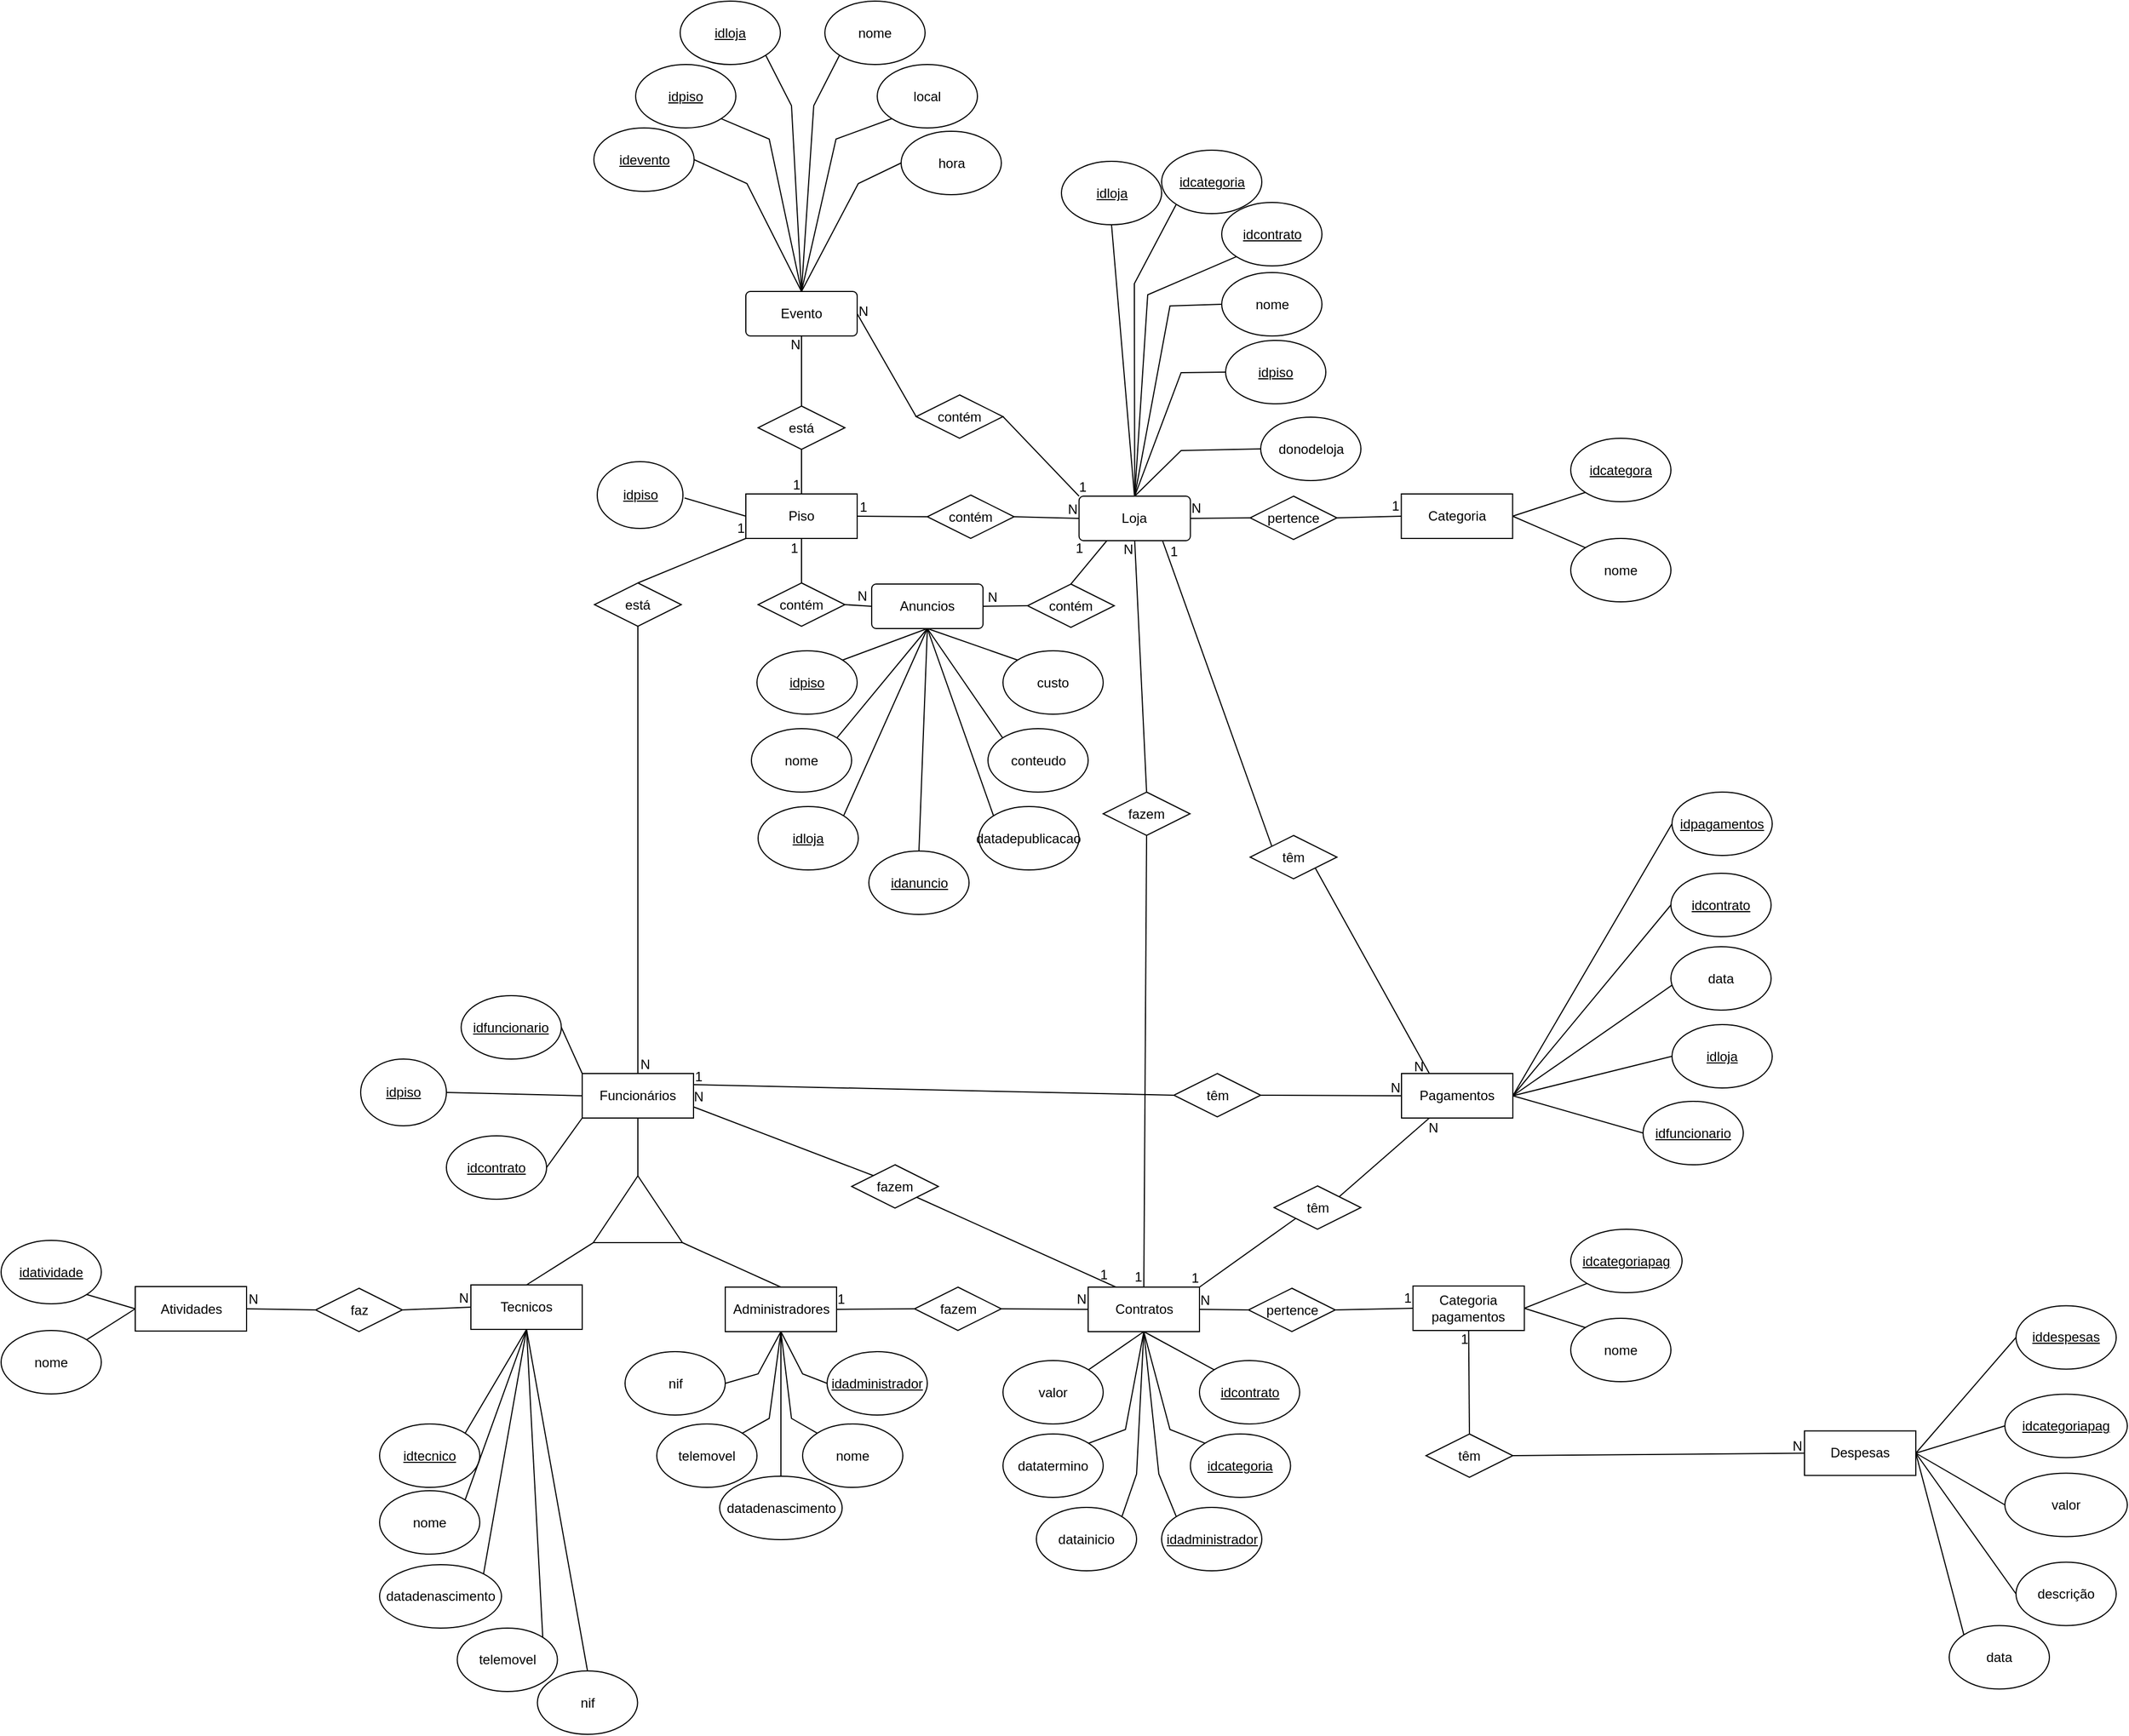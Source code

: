 <mxfile version="22.1.16" type="device">
  <diagram name="Página-1" id="Oj9ayjaeTDPIYrlOQbrX">
    <mxGraphModel dx="2555" dy="1620" grid="1" gridSize="10" guides="1" tooltips="1" connect="1" arrows="1" fold="1" page="1" pageScale="1" pageWidth="1169" pageHeight="827" background="#ffffff" math="0" shadow="0">
      <root>
        <mxCell id="0" />
        <mxCell id="1" parent="0" />
        <mxCell id="N02JDObSmD6Pd7DJaybr-1" value="Piso" style="rounded=1;arcSize=0;whiteSpace=wrap;html=1;align=center;" parent="1" vertex="1">
          <mxGeometry x="-221" y="-337" width="100" height="40" as="geometry" />
        </mxCell>
        <mxCell id="N02JDObSmD6Pd7DJaybr-2" value="Loja" style="rounded=1;arcSize=10;whiteSpace=wrap;html=1;align=center;" parent="1" vertex="1">
          <mxGeometry x="78.31" y="-335" width="100" height="40" as="geometry" />
        </mxCell>
        <mxCell id="N02JDObSmD6Pd7DJaybr-4" value="contém" style="shape=rhombus;perimeter=rhombusPerimeter;whiteSpace=wrap;html=1;align=center;" parent="1" vertex="1">
          <mxGeometry x="-58" y="-336" width="78" height="39" as="geometry" />
        </mxCell>
        <mxCell id="N02JDObSmD6Pd7DJaybr-13" value="" style="endArrow=none;html=1;rounded=0;entryX=0;entryY=0.5;entryDx=0;entryDy=0;exitX=1;exitY=0.5;exitDx=0;exitDy=0;" parent="1" source="N02JDObSmD6Pd7DJaybr-4" target="N02JDObSmD6Pd7DJaybr-2" edge="1">
          <mxGeometry relative="1" as="geometry">
            <mxPoint x="22" y="-326" as="sourcePoint" />
            <mxPoint x="-78" y="-316" as="targetPoint" />
          </mxGeometry>
        </mxCell>
        <mxCell id="N02JDObSmD6Pd7DJaybr-14" value="N" style="resizable=0;html=1;whiteSpace=wrap;align=right;verticalAlign=bottom;" parent="N02JDObSmD6Pd7DJaybr-13" connectable="0" vertex="1">
          <mxGeometry x="1" relative="1" as="geometry" />
        </mxCell>
        <mxCell id="N02JDObSmD6Pd7DJaybr-15" value="" style="endArrow=none;html=1;rounded=0;entryX=1;entryY=0.5;entryDx=0;entryDy=0;exitX=0;exitY=0.5;exitDx=0;exitDy=0;" parent="1" source="N02JDObSmD6Pd7DJaybr-4" target="N02JDObSmD6Pd7DJaybr-1" edge="1">
          <mxGeometry relative="1" as="geometry">
            <mxPoint x="-238" y="-316" as="sourcePoint" />
            <mxPoint x="-78" y="-316" as="targetPoint" />
          </mxGeometry>
        </mxCell>
        <mxCell id="N02JDObSmD6Pd7DJaybr-16" value="1" style="resizable=0;html=1;whiteSpace=wrap;align=right;verticalAlign=bottom;" parent="N02JDObSmD6Pd7DJaybr-15" connectable="0" vertex="1">
          <mxGeometry x="1" relative="1" as="geometry">
            <mxPoint x="10" as="offset" />
          </mxGeometry>
        </mxCell>
        <mxCell id="N02JDObSmD6Pd7DJaybr-18" value="Categoria" style="rounded=1;arcSize=0;whiteSpace=wrap;html=1;align=center;" parent="1" vertex="1">
          <mxGeometry x="367.81" y="-337" width="100" height="40" as="geometry" />
        </mxCell>
        <mxCell id="N02JDObSmD6Pd7DJaybr-23" value="pertence" style="shape=rhombus;perimeter=rhombusPerimeter;whiteSpace=wrap;html=1;align=center;" parent="1" vertex="1">
          <mxGeometry x="232" y="-335" width="78" height="39" as="geometry" />
        </mxCell>
        <mxCell id="N02JDObSmD6Pd7DJaybr-24" value="" style="endArrow=none;html=1;rounded=0;entryX=0;entryY=0.5;entryDx=0;entryDy=0;exitX=1;exitY=0.5;exitDx=0;exitDy=0;" parent="1" source="N02JDObSmD6Pd7DJaybr-23" target="N02JDObSmD6Pd7DJaybr-18" edge="1">
          <mxGeometry relative="1" as="geometry">
            <mxPoint x="332" y="-266" as="sourcePoint" />
            <mxPoint x="332" y="-246" as="targetPoint" />
          </mxGeometry>
        </mxCell>
        <mxCell id="N02JDObSmD6Pd7DJaybr-25" value="1" style="resizable=0;html=1;whiteSpace=wrap;align=right;verticalAlign=bottom;" parent="N02JDObSmD6Pd7DJaybr-24" connectable="0" vertex="1">
          <mxGeometry x="1" relative="1" as="geometry" />
        </mxCell>
        <mxCell id="N02JDObSmD6Pd7DJaybr-26" value="" style="endArrow=none;html=1;rounded=0;exitX=0;exitY=0.5;exitDx=0;exitDy=0;entryX=1;entryY=0.5;entryDx=0;entryDy=0;" parent="1" source="N02JDObSmD6Pd7DJaybr-23" target="N02JDObSmD6Pd7DJaybr-2" edge="1">
          <mxGeometry relative="1" as="geometry">
            <mxPoint x="172" y="-246" as="sourcePoint" />
            <mxPoint x="332" y="-246" as="targetPoint" />
          </mxGeometry>
        </mxCell>
        <mxCell id="N02JDObSmD6Pd7DJaybr-27" value="N" style="resizable=0;html=1;whiteSpace=wrap;align=right;verticalAlign=bottom;" parent="N02JDObSmD6Pd7DJaybr-26" connectable="0" vertex="1">
          <mxGeometry x="1" relative="1" as="geometry">
            <mxPoint x="11" as="offset" />
          </mxGeometry>
        </mxCell>
        <mxCell id="N02JDObSmD6Pd7DJaybr-28" value="Anuncios" style="rounded=1;arcSize=10;whiteSpace=wrap;html=1;align=center;" parent="1" vertex="1">
          <mxGeometry x="-107.95" y="-256" width="100" height="40" as="geometry" />
        </mxCell>
        <mxCell id="N02JDObSmD6Pd7DJaybr-31" value="contém" style="shape=rhombus;perimeter=rhombusPerimeter;whiteSpace=wrap;html=1;align=center;" parent="1" vertex="1">
          <mxGeometry x="32" y="-256" width="78" height="39" as="geometry" />
        </mxCell>
        <mxCell id="N02JDObSmD6Pd7DJaybr-32" value="contém" style="shape=rhombus;perimeter=rhombusPerimeter;whiteSpace=wrap;html=1;align=center;" parent="1" vertex="1">
          <mxGeometry x="-210" y="-257" width="78" height="39" as="geometry" />
        </mxCell>
        <mxCell id="N02JDObSmD6Pd7DJaybr-33" value="" style="endArrow=none;html=1;rounded=0;exitX=0.5;exitY=1;exitDx=0;exitDy=0;entryX=0.5;entryY=0;entryDx=0;entryDy=0;" parent="1" source="N02JDObSmD6Pd7DJaybr-1" target="N02JDObSmD6Pd7DJaybr-32" edge="1">
          <mxGeometry relative="1" as="geometry">
            <mxPoint x="-58" y="-316" as="sourcePoint" />
            <mxPoint x="102" y="-316" as="targetPoint" />
          </mxGeometry>
        </mxCell>
        <mxCell id="N02JDObSmD6Pd7DJaybr-34" value="1" style="resizable=0;html=1;whiteSpace=wrap;align=right;verticalAlign=bottom;" parent="N02JDObSmD6Pd7DJaybr-33" connectable="0" vertex="1">
          <mxGeometry x="1" relative="1" as="geometry">
            <mxPoint x="-2" y="-23" as="offset" />
          </mxGeometry>
        </mxCell>
        <mxCell id="N02JDObSmD6Pd7DJaybr-41" value="" style="endArrow=none;html=1;rounded=0;entryX=0;entryY=0.5;entryDx=0;entryDy=0;exitX=1;exitY=0.5;exitDx=0;exitDy=0;" parent="1" source="N02JDObSmD6Pd7DJaybr-32" target="N02JDObSmD6Pd7DJaybr-28" edge="1">
          <mxGeometry relative="1" as="geometry">
            <mxPoint x="-58" y="-316" as="sourcePoint" />
            <mxPoint x="102" y="-316" as="targetPoint" />
          </mxGeometry>
        </mxCell>
        <mxCell id="N02JDObSmD6Pd7DJaybr-42" value="N" style="resizable=0;html=1;whiteSpace=wrap;align=right;verticalAlign=bottom;" parent="N02JDObSmD6Pd7DJaybr-41" connectable="0" vertex="1">
          <mxGeometry x="1" relative="1" as="geometry">
            <mxPoint x="-2" as="offset" />
          </mxGeometry>
        </mxCell>
        <mxCell id="N02JDObSmD6Pd7DJaybr-43" value="" style="endArrow=none;html=1;rounded=0;exitX=0.25;exitY=1;exitDx=0;exitDy=0;entryX=0.5;entryY=0;entryDx=0;entryDy=0;" parent="1" source="N02JDObSmD6Pd7DJaybr-2" target="N02JDObSmD6Pd7DJaybr-31" edge="1">
          <mxGeometry relative="1" as="geometry">
            <mxPoint x="126" y="-297" as="sourcePoint" />
            <mxPoint x="126" y="-257" as="targetPoint" />
          </mxGeometry>
        </mxCell>
        <mxCell id="N02JDObSmD6Pd7DJaybr-44" value="1" style="resizable=0;html=1;whiteSpace=wrap;align=right;verticalAlign=bottom;" parent="N02JDObSmD6Pd7DJaybr-43" connectable="0" vertex="1">
          <mxGeometry x="1" relative="1" as="geometry">
            <mxPoint x="12" y="-23" as="offset" />
          </mxGeometry>
        </mxCell>
        <mxCell id="N02JDObSmD6Pd7DJaybr-45" value="" style="endArrow=none;html=1;rounded=0;exitX=0;exitY=0.5;exitDx=0;exitDy=0;entryX=1;entryY=0.5;entryDx=0;entryDy=0;" parent="1" source="N02JDObSmD6Pd7DJaybr-31" target="N02JDObSmD6Pd7DJaybr-28" edge="1">
          <mxGeometry relative="1" as="geometry">
            <mxPoint x="-24.95" y="-233" as="sourcePoint" />
            <mxPoint x="39.05" y="-233" as="targetPoint" />
          </mxGeometry>
        </mxCell>
        <mxCell id="N02JDObSmD6Pd7DJaybr-46" value="N" style="resizable=0;html=1;whiteSpace=wrap;align=right;verticalAlign=bottom;" parent="N02JDObSmD6Pd7DJaybr-45" connectable="0" vertex="1">
          <mxGeometry x="1" relative="1" as="geometry">
            <mxPoint x="14" as="offset" />
          </mxGeometry>
        </mxCell>
        <mxCell id="N02JDObSmD6Pd7DJaybr-48" value="têm" style="shape=rhombus;perimeter=rhombusPerimeter;whiteSpace=wrap;html=1;align=center;" parent="1" vertex="1">
          <mxGeometry x="253.5" y="285" width="78" height="39" as="geometry" />
        </mxCell>
        <mxCell id="N02JDObSmD6Pd7DJaybr-49" value="Evento" style="rounded=1;arcSize=10;whiteSpace=wrap;html=1;align=center;" parent="1" vertex="1">
          <mxGeometry x="-221" y="-519" width="100" height="40" as="geometry" />
        </mxCell>
        <mxCell id="N02JDObSmD6Pd7DJaybr-50" value="Funcionários" style="rounded=1;arcSize=0;whiteSpace=wrap;html=1;align=center;" parent="1" vertex="1">
          <mxGeometry x="-368" y="184" width="100" height="40" as="geometry" />
        </mxCell>
        <mxCell id="N02JDObSmD6Pd7DJaybr-51" value="está" style="shape=rhombus;perimeter=rhombusPerimeter;whiteSpace=wrap;html=1;align=center;" parent="1" vertex="1">
          <mxGeometry x="-357" y="-257" width="78" height="39" as="geometry" />
        </mxCell>
        <mxCell id="N02JDObSmD6Pd7DJaybr-52" value="" style="endArrow=none;html=1;rounded=0;entryX=0.5;entryY=0;entryDx=0;entryDy=0;exitX=0.5;exitY=1;exitDx=0;exitDy=0;" parent="1" source="N02JDObSmD6Pd7DJaybr-51" target="N02JDObSmD6Pd7DJaybr-50" edge="1">
          <mxGeometry relative="1" as="geometry">
            <mxPoint x="-307.5" y="84" as="sourcePoint" />
            <mxPoint x="-77.5" y="216" as="targetPoint" />
          </mxGeometry>
        </mxCell>
        <mxCell id="N02JDObSmD6Pd7DJaybr-53" value="N" style="resizable=0;html=1;whiteSpace=wrap;align=right;verticalAlign=bottom;" parent="N02JDObSmD6Pd7DJaybr-52" connectable="0" vertex="1">
          <mxGeometry x="1" relative="1" as="geometry">
            <mxPoint x="12" as="offset" />
          </mxGeometry>
        </mxCell>
        <mxCell id="N02JDObSmD6Pd7DJaybr-54" value="" style="endArrow=none;html=1;rounded=0;entryX=0;entryY=1;entryDx=0;entryDy=0;exitX=0.5;exitY=0;exitDx=0;exitDy=0;" parent="1" source="N02JDObSmD6Pd7DJaybr-51" target="N02JDObSmD6Pd7DJaybr-1" edge="1">
          <mxGeometry relative="1" as="geometry">
            <mxPoint x="-358" y="-296" as="sourcePoint" />
            <mxPoint x="-198" y="-296" as="targetPoint" />
          </mxGeometry>
        </mxCell>
        <mxCell id="N02JDObSmD6Pd7DJaybr-55" value="1" style="resizable=0;html=1;whiteSpace=wrap;align=right;verticalAlign=bottom;" parent="N02JDObSmD6Pd7DJaybr-54" connectable="0" vertex="1">
          <mxGeometry x="1" relative="1" as="geometry" />
        </mxCell>
        <mxCell id="N02JDObSmD6Pd7DJaybr-74" value="está" style="shape=rhombus;perimeter=rhombusPerimeter;whiteSpace=wrap;html=1;align=center;" parent="1" vertex="1">
          <mxGeometry x="-210" y="-416" width="78" height="39" as="geometry" />
        </mxCell>
        <mxCell id="N02JDObSmD6Pd7DJaybr-75" value="" style="endArrow=none;html=1;rounded=0;exitX=0.5;exitY=1;exitDx=0;exitDy=0;entryX=0.5;entryY=0;entryDx=0;entryDy=0;" parent="1" source="N02JDObSmD6Pd7DJaybr-74" target="N02JDObSmD6Pd7DJaybr-1" edge="1">
          <mxGeometry relative="1" as="geometry">
            <mxPoint x="-108" y="-336" as="sourcePoint" />
            <mxPoint x="52" y="-336" as="targetPoint" />
          </mxGeometry>
        </mxCell>
        <mxCell id="N02JDObSmD6Pd7DJaybr-76" value="1" style="resizable=0;html=1;whiteSpace=wrap;align=right;verticalAlign=bottom;" parent="N02JDObSmD6Pd7DJaybr-75" connectable="0" vertex="1">
          <mxGeometry x="1" relative="1" as="geometry" />
        </mxCell>
        <mxCell id="N02JDObSmD6Pd7DJaybr-77" value="" style="endArrow=none;html=1;rounded=0;exitX=0.5;exitY=0;exitDx=0;exitDy=0;entryX=0.5;entryY=1;entryDx=0;entryDy=0;" parent="1" source="N02JDObSmD6Pd7DJaybr-74" target="N02JDObSmD6Pd7DJaybr-49" edge="1">
          <mxGeometry relative="1" as="geometry">
            <mxPoint x="-108" y="-336" as="sourcePoint" />
            <mxPoint x="52" y="-336" as="targetPoint" />
          </mxGeometry>
        </mxCell>
        <mxCell id="N02JDObSmD6Pd7DJaybr-78" value="N" style="resizable=0;html=1;whiteSpace=wrap;align=right;verticalAlign=bottom;" parent="N02JDObSmD6Pd7DJaybr-77" connectable="0" vertex="1">
          <mxGeometry x="1" relative="1" as="geometry">
            <mxPoint y="16" as="offset" />
          </mxGeometry>
        </mxCell>
        <mxCell id="N02JDObSmD6Pd7DJaybr-79" value="contém" style="shape=rhombus;perimeter=rhombusPerimeter;whiteSpace=wrap;html=1;align=center;" parent="1" vertex="1">
          <mxGeometry x="-68" y="-426" width="78" height="39" as="geometry" />
        </mxCell>
        <mxCell id="N02JDObSmD6Pd7DJaybr-82" value="" style="endArrow=none;html=1;rounded=0;entryX=0;entryY=0;entryDx=0;entryDy=0;exitX=1;exitY=0.5;exitDx=0;exitDy=0;" parent="1" source="N02JDObSmD6Pd7DJaybr-79" target="N02JDObSmD6Pd7DJaybr-2" edge="1">
          <mxGeometry relative="1" as="geometry">
            <mxPoint x="12" y="-386" as="sourcePoint" />
            <mxPoint x="172" y="-386" as="targetPoint" />
          </mxGeometry>
        </mxCell>
        <mxCell id="N02JDObSmD6Pd7DJaybr-83" value="1" style="resizable=0;html=1;whiteSpace=wrap;align=right;verticalAlign=bottom;" parent="N02JDObSmD6Pd7DJaybr-82" connectable="0" vertex="1">
          <mxGeometry x="1" relative="1" as="geometry">
            <mxPoint x="8" as="offset" />
          </mxGeometry>
        </mxCell>
        <mxCell id="N02JDObSmD6Pd7DJaybr-84" value="" style="endArrow=none;html=1;rounded=0;entryX=1;entryY=0.5;entryDx=0;entryDy=0;exitX=0;exitY=0.5;exitDx=0;exitDy=0;" parent="1" source="N02JDObSmD6Pd7DJaybr-79" target="N02JDObSmD6Pd7DJaybr-49" edge="1">
          <mxGeometry relative="1" as="geometry">
            <mxPoint x="-82" y="-447" as="sourcePoint" />
            <mxPoint x="78" y="-447" as="targetPoint" />
          </mxGeometry>
        </mxCell>
        <mxCell id="N02JDObSmD6Pd7DJaybr-85" value="N" style="resizable=0;html=1;whiteSpace=wrap;align=right;verticalAlign=bottom;" parent="N02JDObSmD6Pd7DJaybr-84" connectable="0" vertex="1">
          <mxGeometry x="1" relative="1" as="geometry">
            <mxPoint x="11" y="6" as="offset" />
          </mxGeometry>
        </mxCell>
        <mxCell id="Q1WShy8X6w7Z_u-XjVrB-4" value="" style="triangle;whiteSpace=wrap;html=1;rotation=-90;" parent="1" vertex="1">
          <mxGeometry x="-348" y="266" width="60" height="80" as="geometry" />
        </mxCell>
        <mxCell id="Q1WShy8X6w7Z_u-XjVrB-5" value="" style="endArrow=none;html=1;rounded=0;exitX=0.5;exitY=1;exitDx=0;exitDy=0;entryX=1;entryY=0.5;entryDx=0;entryDy=0;" parent="1" source="N02JDObSmD6Pd7DJaybr-50" target="Q1WShy8X6w7Z_u-XjVrB-4" edge="1">
          <mxGeometry relative="1" as="geometry">
            <mxPoint x="-289.5" y="256" as="sourcePoint" />
            <mxPoint x="-129.5" y="256" as="targetPoint" />
          </mxGeometry>
        </mxCell>
        <mxCell id="Q1WShy8X6w7Z_u-XjVrB-6" value="Tecnicos" style="rounded=1;arcSize=0;whiteSpace=wrap;html=1;align=center;" parent="1" vertex="1">
          <mxGeometry x="-468" y="374" width="100" height="40" as="geometry" />
        </mxCell>
        <mxCell id="Q1WShy8X6w7Z_u-XjVrB-7" value="Administradores" style="rounded=1;arcSize=0;whiteSpace=wrap;html=1;align=center;" parent="1" vertex="1">
          <mxGeometry x="-239.5" y="376" width="100" height="40" as="geometry" />
        </mxCell>
        <mxCell id="Q1WShy8X6w7Z_u-XjVrB-8" value="" style="endArrow=none;html=1;rounded=0;exitX=0.5;exitY=0;exitDx=0;exitDy=0;entryX=0.005;entryY=0.007;entryDx=0;entryDy=0;entryPerimeter=0;" parent="1" source="Q1WShy8X6w7Z_u-XjVrB-6" target="Q1WShy8X6w7Z_u-XjVrB-4" edge="1">
          <mxGeometry relative="1" as="geometry">
            <mxPoint x="-297.5" y="226" as="sourcePoint" />
            <mxPoint x="-297.5" y="286" as="targetPoint" />
          </mxGeometry>
        </mxCell>
        <mxCell id="Q1WShy8X6w7Z_u-XjVrB-9" value="" style="endArrow=none;html=1;rounded=0;exitX=0;exitY=1;exitDx=0;exitDy=0;entryX=0.5;entryY=0;entryDx=0;entryDy=0;exitPerimeter=0;" parent="1" source="Q1WShy8X6w7Z_u-XjVrB-4" target="Q1WShy8X6w7Z_u-XjVrB-7" edge="1">
          <mxGeometry relative="1" as="geometry">
            <mxPoint x="-289.5" y="366" as="sourcePoint" />
            <mxPoint x="-216.5" y="336" as="targetPoint" />
          </mxGeometry>
        </mxCell>
        <mxCell id="Q1WShy8X6w7Z_u-XjVrB-11" value="faz" style="shape=rhombus;perimeter=rhombusPerimeter;whiteSpace=wrap;html=1;align=center;" parent="1" vertex="1">
          <mxGeometry x="-607.5" y="377" width="78" height="39" as="geometry" />
        </mxCell>
        <mxCell id="Q1WShy8X6w7Z_u-XjVrB-12" value="Atividades" style="rounded=1;arcSize=0;whiteSpace=wrap;html=1;align=center;" parent="1" vertex="1">
          <mxGeometry x="-769.5" y="375.5" width="100" height="40" as="geometry" />
        </mxCell>
        <mxCell id="Q1WShy8X6w7Z_u-XjVrB-13" value="" style="endArrow=none;html=1;rounded=0;entryX=0;entryY=0.5;entryDx=0;entryDy=0;exitX=1;exitY=0.5;exitDx=0;exitDy=0;" parent="1" source="Q1WShy8X6w7Z_u-XjVrB-11" target="Q1WShy8X6w7Z_u-XjVrB-6" edge="1">
          <mxGeometry relative="1" as="geometry">
            <mxPoint x="-687.5" y="376.5" as="sourcePoint" />
            <mxPoint x="-527.5" y="376.5" as="targetPoint" />
          </mxGeometry>
        </mxCell>
        <mxCell id="Q1WShy8X6w7Z_u-XjVrB-14" value="N" style="resizable=0;html=1;whiteSpace=wrap;align=right;verticalAlign=bottom;" parent="Q1WShy8X6w7Z_u-XjVrB-13" connectable="0" vertex="1">
          <mxGeometry x="1" relative="1" as="geometry" />
        </mxCell>
        <mxCell id="Q1WShy8X6w7Z_u-XjVrB-18" value="" style="endArrow=none;html=1;rounded=0;entryX=1;entryY=0.5;entryDx=0;entryDy=0;exitX=0;exitY=0.5;exitDx=0;exitDy=0;" parent="1" source="Q1WShy8X6w7Z_u-XjVrB-11" target="Q1WShy8X6w7Z_u-XjVrB-12" edge="1">
          <mxGeometry relative="1" as="geometry">
            <mxPoint x="-687.5" y="376.5" as="sourcePoint" />
            <mxPoint x="-527.5" y="376.5" as="targetPoint" />
          </mxGeometry>
        </mxCell>
        <mxCell id="Q1WShy8X6w7Z_u-XjVrB-19" value="N" style="resizable=0;html=1;whiteSpace=wrap;align=right;verticalAlign=bottom;" parent="Q1WShy8X6w7Z_u-XjVrB-18" connectable="0" vertex="1">
          <mxGeometry x="1" relative="1" as="geometry">
            <mxPoint x="12" as="offset" />
          </mxGeometry>
        </mxCell>
        <mxCell id="Q1WShy8X6w7Z_u-XjVrB-21" value="" style="endArrow=none;html=1;rounded=0;entryX=1;entryY=0.5;entryDx=0;entryDy=0;exitX=0;exitY=0.5;exitDx=0;exitDy=0;" parent="1" source="Q1WShy8X6w7Z_u-XjVrB-23" target="Q1WShy8X6w7Z_u-XjVrB-7" edge="1">
          <mxGeometry relative="1" as="geometry">
            <mxPoint x="-39.5" y="396" as="sourcePoint" />
            <mxPoint x="-29.5" y="276" as="targetPoint" />
          </mxGeometry>
        </mxCell>
        <mxCell id="Q1WShy8X6w7Z_u-XjVrB-22" value="1" style="resizable=0;html=1;whiteSpace=wrap;align=right;verticalAlign=bottom;" parent="Q1WShy8X6w7Z_u-XjVrB-21" connectable="0" vertex="1">
          <mxGeometry x="1" relative="1" as="geometry">
            <mxPoint x="9" as="offset" />
          </mxGeometry>
        </mxCell>
        <mxCell id="Q1WShy8X6w7Z_u-XjVrB-23" value="fazem" style="shape=rhombus;perimeter=rhombusPerimeter;whiteSpace=wrap;html=1;align=center;" parent="1" vertex="1">
          <mxGeometry x="-69.5" y="376" width="78" height="39" as="geometry" />
        </mxCell>
        <mxCell id="Q1WShy8X6w7Z_u-XjVrB-25" value="Contratos" style="rounded=1;arcSize=0;whiteSpace=wrap;html=1;align=center;" parent="1" vertex="1">
          <mxGeometry x="86.5" y="376" width="100" height="40" as="geometry" />
        </mxCell>
        <mxCell id="Q1WShy8X6w7Z_u-XjVrB-26" value="" style="endArrow=none;html=1;rounded=0;entryX=0;entryY=0.5;entryDx=0;entryDy=0;exitX=1;exitY=0.5;exitDx=0;exitDy=0;" parent="1" source="Q1WShy8X6w7Z_u-XjVrB-23" target="Q1WShy8X6w7Z_u-XjVrB-25" edge="1">
          <mxGeometry relative="1" as="geometry">
            <mxPoint x="-79.5" y="286" as="sourcePoint" />
            <mxPoint x="80.5" y="286" as="targetPoint" />
          </mxGeometry>
        </mxCell>
        <mxCell id="Q1WShy8X6w7Z_u-XjVrB-27" value="N" style="resizable=0;html=1;whiteSpace=wrap;align=right;verticalAlign=bottom;" parent="Q1WShy8X6w7Z_u-XjVrB-26" connectable="0" vertex="1">
          <mxGeometry x="1" relative="1" as="geometry" />
        </mxCell>
        <mxCell id="Q1WShy8X6w7Z_u-XjVrB-28" value="" style="endArrow=none;html=1;rounded=0;entryX=0.5;entryY=1;entryDx=0;entryDy=0;exitX=0.5;exitY=0;exitDx=0;exitDy=0;" parent="1" source="Q1WShy8X6w7Z_u-XjVrB-30" target="N02JDObSmD6Pd7DJaybr-2" edge="1">
          <mxGeometry relative="1" as="geometry">
            <mxPoint x="180" y="-76" as="sourcePoint" />
            <mxPoint x="170" y="-76" as="targetPoint" />
          </mxGeometry>
        </mxCell>
        <mxCell id="Q1WShy8X6w7Z_u-XjVrB-29" value="N" style="resizable=0;html=1;whiteSpace=wrap;align=right;verticalAlign=bottom;" parent="Q1WShy8X6w7Z_u-XjVrB-28" connectable="0" vertex="1">
          <mxGeometry x="1" relative="1" as="geometry">
            <mxPoint y="17" as="offset" />
          </mxGeometry>
        </mxCell>
        <mxCell id="Q1WShy8X6w7Z_u-XjVrB-30" value="fazem" style="shape=rhombus;perimeter=rhombusPerimeter;whiteSpace=wrap;html=1;align=center;" parent="1" vertex="1">
          <mxGeometry x="100" y="-69" width="78" height="39" as="geometry" />
        </mxCell>
        <mxCell id="Q1WShy8X6w7Z_u-XjVrB-31" value="" style="endArrow=none;html=1;rounded=0;exitX=0.5;exitY=1;exitDx=0;exitDy=0;entryX=0.5;entryY=0;entryDx=0;entryDy=0;" parent="1" source="Q1WShy8X6w7Z_u-XjVrB-30" target="Q1WShy8X6w7Z_u-XjVrB-25" edge="1">
          <mxGeometry relative="1" as="geometry">
            <mxPoint x="20.5" y="266" as="sourcePoint" />
            <mxPoint x="50.5" y="276" as="targetPoint" />
          </mxGeometry>
        </mxCell>
        <mxCell id="Q1WShy8X6w7Z_u-XjVrB-32" value="1" style="resizable=0;html=1;whiteSpace=wrap;align=right;verticalAlign=bottom;" parent="Q1WShy8X6w7Z_u-XjVrB-31" connectable="0" vertex="1">
          <mxGeometry x="1" relative="1" as="geometry" />
        </mxCell>
        <mxCell id="Q1WShy8X6w7Z_u-XjVrB-33" value="Pagamentos" style="rounded=1;arcSize=0;whiteSpace=wrap;html=1;align=center;" parent="1" vertex="1">
          <mxGeometry x="368" y="184" width="100" height="40" as="geometry" />
        </mxCell>
        <mxCell id="Q1WShy8X6w7Z_u-XjVrB-34" value="" style="endArrow=none;html=1;rounded=0;entryX=1;entryY=0;entryDx=0;entryDy=0;exitX=0;exitY=1;exitDx=0;exitDy=0;" parent="1" source="N02JDObSmD6Pd7DJaybr-48" target="Q1WShy8X6w7Z_u-XjVrB-25" edge="1">
          <mxGeometry relative="1" as="geometry">
            <mxPoint x="50.5" y="446" as="sourcePoint" />
            <mxPoint x="210.5" y="446" as="targetPoint" />
          </mxGeometry>
        </mxCell>
        <mxCell id="Q1WShy8X6w7Z_u-XjVrB-35" value="1" style="resizable=0;html=1;whiteSpace=wrap;align=right;verticalAlign=bottom;" parent="Q1WShy8X6w7Z_u-XjVrB-34" connectable="0" vertex="1">
          <mxGeometry x="1" relative="1" as="geometry">
            <mxPoint x="1" as="offset" />
          </mxGeometry>
        </mxCell>
        <mxCell id="Q1WShy8X6w7Z_u-XjVrB-36" value="" style="endArrow=none;html=1;rounded=0;entryX=0.25;entryY=1;entryDx=0;entryDy=0;exitX=1;exitY=0;exitDx=0;exitDy=0;" parent="1" source="N02JDObSmD6Pd7DJaybr-48" target="Q1WShy8X6w7Z_u-XjVrB-33" edge="1">
          <mxGeometry relative="1" as="geometry">
            <mxPoint x="350.5" y="276" as="sourcePoint" />
            <mxPoint x="207.55" y="467" as="targetPoint" />
          </mxGeometry>
        </mxCell>
        <mxCell id="Q1WShy8X6w7Z_u-XjVrB-37" value="N" style="resizable=0;html=1;whiteSpace=wrap;align=right;verticalAlign=bottom;" parent="Q1WShy8X6w7Z_u-XjVrB-36" connectable="0" vertex="1">
          <mxGeometry x="1" relative="1" as="geometry">
            <mxPoint x="10" y="17" as="offset" />
          </mxGeometry>
        </mxCell>
        <mxCell id="5osrd9gTb2x5Zmav5zE7-4" value="" style="endArrow=none;html=1;rounded=0;entryX=1;entryY=0.75;entryDx=0;entryDy=0;exitX=0;exitY=0;exitDx=0;exitDy=0;" parent="1" source="DGbAVhqVMQCF2uaafGu9-1" target="N02JDObSmD6Pd7DJaybr-50" edge="1">
          <mxGeometry relative="1" as="geometry">
            <mxPoint x="-109.5" y="166" as="sourcePoint" />
            <mxPoint x="50.5" y="166" as="targetPoint" />
          </mxGeometry>
        </mxCell>
        <mxCell id="5osrd9gTb2x5Zmav5zE7-5" value="N" style="resizable=0;html=1;whiteSpace=wrap;align=right;verticalAlign=bottom;" parent="5osrd9gTb2x5Zmav5zE7-4" connectable="0" vertex="1">
          <mxGeometry x="1" relative="1" as="geometry">
            <mxPoint x="11" as="offset" />
          </mxGeometry>
        </mxCell>
        <mxCell id="DGbAVhqVMQCF2uaafGu9-1" value="fazem" style="shape=rhombus;perimeter=rhombusPerimeter;whiteSpace=wrap;html=1;align=center;" parent="1" vertex="1">
          <mxGeometry x="-126" y="266" width="78" height="39" as="geometry" />
        </mxCell>
        <mxCell id="DGbAVhqVMQCF2uaafGu9-3" value="" style="endArrow=none;html=1;rounded=0;exitX=1;exitY=1;exitDx=0;exitDy=0;entryX=0.25;entryY=0;entryDx=0;entryDy=0;" parent="1" source="DGbAVhqVMQCF2uaafGu9-1" target="Q1WShy8X6w7Z_u-XjVrB-25" edge="1">
          <mxGeometry relative="1" as="geometry">
            <mxPoint x="199.5" y="225" as="sourcePoint" />
            <mxPoint x="171.5" y="386" as="targetPoint" />
          </mxGeometry>
        </mxCell>
        <mxCell id="DGbAVhqVMQCF2uaafGu9-4" value="1" style="resizable=0;html=1;whiteSpace=wrap;align=right;verticalAlign=bottom;" parent="DGbAVhqVMQCF2uaafGu9-3" connectable="0" vertex="1">
          <mxGeometry x="1" relative="1" as="geometry">
            <mxPoint x="-6" y="-3" as="offset" />
          </mxGeometry>
        </mxCell>
        <mxCell id="DGbAVhqVMQCF2uaafGu9-5" value="Categoria pagamentos" style="rounded=1;arcSize=0;whiteSpace=wrap;html=1;align=center;" parent="1" vertex="1">
          <mxGeometry x="378.31" y="375" width="100" height="40" as="geometry" />
        </mxCell>
        <mxCell id="DGbAVhqVMQCF2uaafGu9-6" value="pertence" style="shape=rhombus;perimeter=rhombusPerimeter;whiteSpace=wrap;html=1;align=center;" parent="1" vertex="1">
          <mxGeometry x="230.5" y="377" width="78" height="39" as="geometry" />
        </mxCell>
        <mxCell id="DGbAVhqVMQCF2uaafGu9-7" value="" style="endArrow=none;html=1;rounded=0;entryX=0;entryY=0.5;entryDx=0;entryDy=0;exitX=1;exitY=0.5;exitDx=0;exitDy=0;" parent="1" source="DGbAVhqVMQCF2uaafGu9-6" target="DGbAVhqVMQCF2uaafGu9-5" edge="1">
          <mxGeometry relative="1" as="geometry">
            <mxPoint x="352.5" y="46" as="sourcePoint" />
            <mxPoint x="388.5" y="-5" as="targetPoint" />
          </mxGeometry>
        </mxCell>
        <mxCell id="DGbAVhqVMQCF2uaafGu9-8" value="1" style="resizable=0;html=1;whiteSpace=wrap;align=right;verticalAlign=bottom;" parent="DGbAVhqVMQCF2uaafGu9-7" connectable="0" vertex="1">
          <mxGeometry x="1" relative="1" as="geometry" />
        </mxCell>
        <mxCell id="DGbAVhqVMQCF2uaafGu9-9" value="" style="endArrow=none;html=1;rounded=0;exitX=0;exitY=0.5;exitDx=0;exitDy=0;entryX=1;entryY=0.5;entryDx=0;entryDy=0;" parent="1" source="DGbAVhqVMQCF2uaafGu9-6" target="Q1WShy8X6w7Z_u-XjVrB-25" edge="1">
          <mxGeometry relative="1" as="geometry">
            <mxPoint x="192.5" y="66" as="sourcePoint" />
            <mxPoint x="196.5" y="-4" as="targetPoint" />
          </mxGeometry>
        </mxCell>
        <mxCell id="DGbAVhqVMQCF2uaafGu9-10" value="N" style="resizable=0;html=1;whiteSpace=wrap;align=right;verticalAlign=bottom;" parent="DGbAVhqVMQCF2uaafGu9-9" connectable="0" vertex="1">
          <mxGeometry x="1" relative="1" as="geometry">
            <mxPoint x="11" as="offset" />
          </mxGeometry>
        </mxCell>
        <mxCell id="6uutaqwq0sgEfD3VKp7t-1" value="idpiso" style="ellipse;whiteSpace=wrap;html=1;fontStyle=4" parent="1" vertex="1">
          <mxGeometry x="-354.5" y="-366" width="77" height="60" as="geometry" />
        </mxCell>
        <mxCell id="6uutaqwq0sgEfD3VKp7t-3" value="donodeloja" style="ellipse;whiteSpace=wrap;html=1;" parent="1" vertex="1">
          <mxGeometry x="241.5" y="-406" width="90" height="57" as="geometry" />
        </mxCell>
        <mxCell id="6uutaqwq0sgEfD3VKp7t-5" value="idcategoria" style="ellipse;whiteSpace=wrap;html=1;fontStyle=4" parent="1" vertex="1">
          <mxGeometry x="152.5" y="-646" width="90" height="57" as="geometry" />
        </mxCell>
        <mxCell id="6uutaqwq0sgEfD3VKp7t-6" value="idloja" style="ellipse;whiteSpace=wrap;html=1;fontStyle=4" parent="1" vertex="1">
          <mxGeometry x="62.5" y="-636" width="90" height="57" as="geometry" />
        </mxCell>
        <mxCell id="6uutaqwq0sgEfD3VKp7t-7" value="idcontrato" style="ellipse;whiteSpace=wrap;html=1;fontStyle=4" parent="1" vertex="1">
          <mxGeometry x="206.5" y="-599" width="90" height="57" as="geometry" />
        </mxCell>
        <mxCell id="6uutaqwq0sgEfD3VKp7t-8" value="idpiso" style="ellipse;whiteSpace=wrap;html=1;fontStyle=4" parent="1" vertex="1">
          <mxGeometry x="210" y="-475" width="90" height="57" as="geometry" />
        </mxCell>
        <mxCell id="6uutaqwq0sgEfD3VKp7t-9" value="nome" style="ellipse;whiteSpace=wrap;html=1;" parent="1" vertex="1">
          <mxGeometry x="206.5" y="-536" width="90" height="57" as="geometry" />
        </mxCell>
        <mxCell id="6uutaqwq0sgEfD3VKp7t-10" value="idcategora" style="ellipse;whiteSpace=wrap;html=1;fontStyle=4" parent="1" vertex="1">
          <mxGeometry x="520" y="-387" width="90" height="57" as="geometry" />
        </mxCell>
        <mxCell id="6uutaqwq0sgEfD3VKp7t-11" value="nome" style="ellipse;whiteSpace=wrap;html=1;" parent="1" vertex="1">
          <mxGeometry x="520" y="-297" width="90" height="57" as="geometry" />
        </mxCell>
        <mxCell id="6uutaqwq0sgEfD3VKp7t-12" value="&lt;u&gt;idpagamentos&lt;/u&gt;" style="ellipse;whiteSpace=wrap;html=1;" parent="1" vertex="1">
          <mxGeometry x="611" y="-69" width="90" height="57" as="geometry" />
        </mxCell>
        <mxCell id="6uutaqwq0sgEfD3VKp7t-13" value="&lt;u&gt;idcontrato&lt;/u&gt;" style="ellipse;whiteSpace=wrap;html=1;" parent="1" vertex="1">
          <mxGeometry x="610" y="4" width="90" height="57" as="geometry" />
        </mxCell>
        <mxCell id="6uutaqwq0sgEfD3VKp7t-14" value="idanuncio" style="ellipse;whiteSpace=wrap;html=1;fontStyle=4" parent="1" vertex="1">
          <mxGeometry x="-110.5" y="-16" width="90" height="57" as="geometry" />
        </mxCell>
        <mxCell id="6uutaqwq0sgEfD3VKp7t-15" value="idpiso" style="ellipse;whiteSpace=wrap;html=1;fontStyle=4" parent="1" vertex="1">
          <mxGeometry x="-211" y="-196" width="90" height="57" as="geometry" />
        </mxCell>
        <mxCell id="6uutaqwq0sgEfD3VKp7t-16" value="idloja" style="ellipse;whiteSpace=wrap;html=1;fontStyle=4" parent="1" vertex="1">
          <mxGeometry x="-210" y="-56" width="90" height="57" as="geometry" />
        </mxCell>
        <mxCell id="6uutaqwq0sgEfD3VKp7t-17" value="nome" style="ellipse;whiteSpace=wrap;html=1;" parent="1" vertex="1">
          <mxGeometry x="-216" y="-126" width="90" height="57" as="geometry" />
        </mxCell>
        <mxCell id="6uutaqwq0sgEfD3VKp7t-18" value="conteudo" style="ellipse;whiteSpace=wrap;html=1;" parent="1" vertex="1">
          <mxGeometry x="-3.5" y="-126" width="90" height="57" as="geometry" />
        </mxCell>
        <mxCell id="6uutaqwq0sgEfD3VKp7t-19" value="custo" style="ellipse;whiteSpace=wrap;html=1;" parent="1" vertex="1">
          <mxGeometry x="10" y="-196" width="90" height="57" as="geometry" />
        </mxCell>
        <mxCell id="6uutaqwq0sgEfD3VKp7t-20" value="datadepublicacao" style="ellipse;whiteSpace=wrap;html=1;" parent="1" vertex="1">
          <mxGeometry x="-11.69" y="-56" width="90" height="57" as="geometry" />
        </mxCell>
        <mxCell id="6uutaqwq0sgEfD3VKp7t-21" value="idfuncionario" style="ellipse;whiteSpace=wrap;html=1;fontStyle=4" parent="1" vertex="1">
          <mxGeometry x="-476.75" y="114" width="90" height="57" as="geometry" />
        </mxCell>
        <mxCell id="6uutaqwq0sgEfD3VKp7t-22" value="idatividade" style="ellipse;whiteSpace=wrap;html=1;fontStyle=4" parent="1" vertex="1">
          <mxGeometry x="-890" y="334" width="90" height="57" as="geometry" />
        </mxCell>
        <mxCell id="6uutaqwq0sgEfD3VKp7t-23" value="nome" style="ellipse;whiteSpace=wrap;html=1;" parent="1" vertex="1">
          <mxGeometry x="-890" y="415" width="90" height="57" as="geometry" />
        </mxCell>
        <mxCell id="6uutaqwq0sgEfD3VKp7t-25" value="nome" style="ellipse;whiteSpace=wrap;html=1;" parent="1" vertex="1">
          <mxGeometry x="-550" y="559" width="90" height="57" as="geometry" />
        </mxCell>
        <mxCell id="6uutaqwq0sgEfD3VKp7t-26" value="datadenascimento" style="ellipse;whiteSpace=wrap;html=1;" parent="1" vertex="1">
          <mxGeometry x="-550" y="625.5" width="109.5" height="57" as="geometry" />
        </mxCell>
        <mxCell id="6uutaqwq0sgEfD3VKp7t-27" value="telemovel" style="ellipse;whiteSpace=wrap;html=1;" parent="1" vertex="1">
          <mxGeometry x="-480.25" y="682.5" width="90" height="57" as="geometry" />
        </mxCell>
        <mxCell id="6uutaqwq0sgEfD3VKp7t-28" value="nif" style="ellipse;whiteSpace=wrap;html=1;" parent="1" vertex="1">
          <mxGeometry x="-408.25" y="721" width="90" height="57" as="geometry" />
        </mxCell>
        <mxCell id="6uutaqwq0sgEfD3VKp7t-29" value="idtecnico" style="ellipse;whiteSpace=wrap;html=1;fontStyle=4" parent="1" vertex="1">
          <mxGeometry x="-550" y="499" width="90" height="57" as="geometry" />
        </mxCell>
        <mxCell id="6uutaqwq0sgEfD3VKp7t-30" value="nome" style="ellipse;whiteSpace=wrap;html=1;" parent="1" vertex="1">
          <mxGeometry x="-170" y="499" width="90" height="57" as="geometry" />
        </mxCell>
        <mxCell id="6uutaqwq0sgEfD3VKp7t-31" value="datadenascimento" style="ellipse;whiteSpace=wrap;html=1;" parent="1" vertex="1">
          <mxGeometry x="-244.5" y="546" width="110" height="57" as="geometry" />
        </mxCell>
        <mxCell id="6uutaqwq0sgEfD3VKp7t-32" value="telemovel" style="ellipse;whiteSpace=wrap;html=1;" parent="1" vertex="1">
          <mxGeometry x="-301" y="499" width="90" height="57" as="geometry" />
        </mxCell>
        <mxCell id="6uutaqwq0sgEfD3VKp7t-33" value="nif" style="ellipse;whiteSpace=wrap;html=1;" parent="1" vertex="1">
          <mxGeometry x="-329.5" y="434" width="90" height="57" as="geometry" />
        </mxCell>
        <mxCell id="6uutaqwq0sgEfD3VKp7t-34" value="idadministrador" style="ellipse;whiteSpace=wrap;html=1;fontStyle=4" parent="1" vertex="1">
          <mxGeometry x="-148" y="434" width="90" height="57" as="geometry" />
        </mxCell>
        <mxCell id="6uutaqwq0sgEfD3VKp7t-35" value="idcontrato" style="ellipse;whiteSpace=wrap;html=1;fontStyle=4" parent="1" vertex="1">
          <mxGeometry x="186.5" y="442" width="90" height="57" as="geometry" />
        </mxCell>
        <mxCell id="6uutaqwq0sgEfD3VKp7t-37" value="idadministrador" style="ellipse;whiteSpace=wrap;html=1;fontStyle=4" parent="1" vertex="1">
          <mxGeometry x="152.5" y="574" width="90" height="57" as="geometry" />
        </mxCell>
        <mxCell id="6uutaqwq0sgEfD3VKp7t-38" value="datainicio" style="ellipse;whiteSpace=wrap;html=1;" parent="1" vertex="1">
          <mxGeometry x="40" y="574" width="90" height="57" as="geometry" />
        </mxCell>
        <mxCell id="6uutaqwq0sgEfD3VKp7t-39" value="datatermino" style="ellipse;whiteSpace=wrap;html=1;" parent="1" vertex="1">
          <mxGeometry x="10" y="508" width="90" height="57" as="geometry" />
        </mxCell>
        <mxCell id="6uutaqwq0sgEfD3VKp7t-40" value="valor" style="ellipse;whiteSpace=wrap;html=1;" parent="1" vertex="1">
          <mxGeometry x="10" y="442" width="90" height="57" as="geometry" />
        </mxCell>
        <mxCell id="6uutaqwq0sgEfD3VKp7t-41" value="idcategoriapag" style="ellipse;whiteSpace=wrap;html=1;fontStyle=4" parent="1" vertex="1">
          <mxGeometry x="520" y="324" width="100" height="57" as="geometry" />
        </mxCell>
        <mxCell id="6uutaqwq0sgEfD3VKp7t-42" value="idcategoria" style="ellipse;whiteSpace=wrap;html=1;fontStyle=4" parent="1" vertex="1">
          <mxGeometry x="178.31" y="508" width="90" height="57" as="geometry" />
        </mxCell>
        <mxCell id="6uutaqwq0sgEfD3VKp7t-43" value="nome" style="ellipse;whiteSpace=wrap;html=1;" parent="1" vertex="1">
          <mxGeometry x="520" y="404" width="90" height="57" as="geometry" />
        </mxCell>
        <mxCell id="6uutaqwq0sgEfD3VKp7t-44" value="idevento" style="ellipse;whiteSpace=wrap;html=1;fontStyle=4" parent="1" vertex="1">
          <mxGeometry x="-357.5" y="-666" width="90" height="57" as="geometry" />
        </mxCell>
        <mxCell id="6uutaqwq0sgEfD3VKp7t-45" value="idpiso" style="ellipse;whiteSpace=wrap;html=1;fontStyle=4" parent="1" vertex="1">
          <mxGeometry x="-320" y="-723" width="90" height="57" as="geometry" />
        </mxCell>
        <mxCell id="6uutaqwq0sgEfD3VKp7t-46" value="idloja" style="ellipse;whiteSpace=wrap;html=1;fontStyle=4" parent="1" vertex="1">
          <mxGeometry x="-280" y="-780" width="90" height="57" as="geometry" />
        </mxCell>
        <mxCell id="6uutaqwq0sgEfD3VKp7t-48" value="nome" style="ellipse;whiteSpace=wrap;html=1;" parent="1" vertex="1">
          <mxGeometry x="-150" y="-780" width="90" height="57" as="geometry" />
        </mxCell>
        <mxCell id="6uutaqwq0sgEfD3VKp7t-50" value="local" style="ellipse;whiteSpace=wrap;html=1;" parent="1" vertex="1">
          <mxGeometry x="-102.95" y="-723" width="90" height="57" as="geometry" />
        </mxCell>
        <mxCell id="6uutaqwq0sgEfD3VKp7t-51" value="hora" style="ellipse;whiteSpace=wrap;html=1;" parent="1" vertex="1">
          <mxGeometry x="-81.5" y="-663" width="90" height="57" as="geometry" />
        </mxCell>
        <mxCell id="6uutaqwq0sgEfD3VKp7t-52" value="" style="endArrow=none;html=1;rounded=0;entryX=0;entryY=0.5;entryDx=0;entryDy=0;exitX=1;exitY=0;exitDx=0;exitDy=0;" parent="1" source="6uutaqwq0sgEfD3VKp7t-23" target="Q1WShy8X6w7Z_u-XjVrB-12" edge="1">
          <mxGeometry width="50" height="50" relative="1" as="geometry">
            <mxPoint x="-809.5" y="580" as="sourcePoint" />
            <mxPoint x="-759.5" y="530" as="targetPoint" />
          </mxGeometry>
        </mxCell>
        <mxCell id="6uutaqwq0sgEfD3VKp7t-53" value="" style="endArrow=none;html=1;rounded=0;entryX=0;entryY=0.5;entryDx=0;entryDy=0;exitX=1;exitY=1;exitDx=0;exitDy=0;" parent="1" source="6uutaqwq0sgEfD3VKp7t-22" target="Q1WShy8X6w7Z_u-XjVrB-12" edge="1">
          <mxGeometry width="50" height="50" relative="1" as="geometry">
            <mxPoint x="-829.5" y="489" as="sourcePoint" />
            <mxPoint x="-759.5" y="425" as="targetPoint" />
          </mxGeometry>
        </mxCell>
        <mxCell id="6uutaqwq0sgEfD3VKp7t-54" value="" style="endArrow=none;html=1;rounded=0;entryX=0.5;entryY=1;entryDx=0;entryDy=0;exitX=1;exitY=0;exitDx=0;exitDy=0;" parent="1" source="6uutaqwq0sgEfD3VKp7t-29" target="Q1WShy8X6w7Z_u-XjVrB-6" edge="1">
          <mxGeometry width="50" height="50" relative="1" as="geometry">
            <mxPoint x="-819.5" y="499" as="sourcePoint" />
            <mxPoint x="-749.5" y="435" as="targetPoint" />
          </mxGeometry>
        </mxCell>
        <mxCell id="6uutaqwq0sgEfD3VKp7t-56" value="" style="endArrow=none;html=1;rounded=0;entryX=0.5;entryY=1;entryDx=0;entryDy=0;exitX=1;exitY=0;exitDx=0;exitDy=0;" parent="1" source="6uutaqwq0sgEfD3VKp7t-25" target="Q1WShy8X6w7Z_u-XjVrB-6" edge="1">
          <mxGeometry width="50" height="50" relative="1" as="geometry">
            <mxPoint x="-514.5" y="476" as="sourcePoint" />
            <mxPoint x="-422.5" y="427" as="targetPoint" />
          </mxGeometry>
        </mxCell>
        <mxCell id="6uutaqwq0sgEfD3VKp7t-57" value="" style="endArrow=none;html=1;rounded=0;entryX=0.5;entryY=1;entryDx=0;entryDy=0;exitX=1;exitY=0;exitDx=0;exitDy=0;" parent="1" source="6uutaqwq0sgEfD3VKp7t-26" target="Q1WShy8X6w7Z_u-XjVrB-6" edge="1">
          <mxGeometry width="50" height="50" relative="1" as="geometry">
            <mxPoint x="-544.5" y="576" as="sourcePoint" />
            <mxPoint x="-422.5" y="427" as="targetPoint" />
          </mxGeometry>
        </mxCell>
        <mxCell id="6uutaqwq0sgEfD3VKp7t-58" value="" style="endArrow=none;html=1;rounded=0;entryX=0.5;entryY=1;entryDx=0;entryDy=0;exitX=1;exitY=0;exitDx=0;exitDy=0;" parent="1" source="6uutaqwq0sgEfD3VKp7t-27" target="Q1WShy8X6w7Z_u-XjVrB-6" edge="1">
          <mxGeometry width="50" height="50" relative="1" as="geometry">
            <mxPoint x="-454.5" y="639" as="sourcePoint" />
            <mxPoint x="-422.5" y="427" as="targetPoint" />
          </mxGeometry>
        </mxCell>
        <mxCell id="6uutaqwq0sgEfD3VKp7t-59" value="" style="endArrow=none;html=1;rounded=0;entryX=0.5;entryY=1;entryDx=0;entryDy=0;exitX=0.5;exitY=0;exitDx=0;exitDy=0;" parent="1" source="6uutaqwq0sgEfD3VKp7t-28" target="Q1WShy8X6w7Z_u-XjVrB-6" edge="1">
          <mxGeometry width="50" height="50" relative="1" as="geometry">
            <mxPoint x="-474.5" y="728" as="sourcePoint" />
            <mxPoint x="-397.5" y="427" as="targetPoint" />
          </mxGeometry>
        </mxCell>
        <mxCell id="6uutaqwq0sgEfD3VKp7t-60" value="" style="endArrow=none;html=1;rounded=0;entryX=0.5;entryY=1;entryDx=0;entryDy=0;exitX=0;exitY=0.5;exitDx=0;exitDy=0;" parent="1" source="6uutaqwq0sgEfD3VKp7t-34" target="Q1WShy8X6w7Z_u-XjVrB-7" edge="1">
          <mxGeometry width="50" height="50" relative="1" as="geometry">
            <mxPoint x="-392.5" y="766" as="sourcePoint" />
            <mxPoint x="-397.5" y="427" as="targetPoint" />
            <Array as="points">
              <mxPoint x="-170" y="454" />
            </Array>
          </mxGeometry>
        </mxCell>
        <mxCell id="6uutaqwq0sgEfD3VKp7t-61" value="" style="endArrow=none;html=1;rounded=0;entryX=0.5;entryY=1;entryDx=0;entryDy=0;exitX=0;exitY=0;exitDx=0;exitDy=0;" parent="1" source="6uutaqwq0sgEfD3VKp7t-30" target="Q1WShy8X6w7Z_u-XjVrB-7" edge="1">
          <mxGeometry width="50" height="50" relative="1" as="geometry">
            <mxPoint x="-74.5" y="548" as="sourcePoint" />
            <mxPoint x="-179.5" y="426" as="targetPoint" />
            <Array as="points">
              <mxPoint x="-180" y="494" />
            </Array>
          </mxGeometry>
        </mxCell>
        <mxCell id="6uutaqwq0sgEfD3VKp7t-62" value="" style="endArrow=none;html=1;rounded=0;entryX=0.5;entryY=1;entryDx=0;entryDy=0;exitX=0.5;exitY=0;exitDx=0;exitDy=0;" parent="1" source="6uutaqwq0sgEfD3VKp7t-31" target="Q1WShy8X6w7Z_u-XjVrB-7" edge="1">
          <mxGeometry width="50" height="50" relative="1" as="geometry">
            <mxPoint x="-114.5" y="609" as="sourcePoint" />
            <mxPoint x="-179.5" y="426" as="targetPoint" />
          </mxGeometry>
        </mxCell>
        <mxCell id="6uutaqwq0sgEfD3VKp7t-63" value="" style="endArrow=none;html=1;rounded=0;entryX=0.5;entryY=1;entryDx=0;entryDy=0;exitX=1;exitY=0;exitDx=0;exitDy=0;" parent="1" source="6uutaqwq0sgEfD3VKp7t-32" target="Q1WShy8X6w7Z_u-XjVrB-7" edge="1">
          <mxGeometry width="50" height="50" relative="1" as="geometry">
            <mxPoint x="-164.5" y="658" as="sourcePoint" />
            <mxPoint x="-179.5" y="426" as="targetPoint" />
            <Array as="points">
              <mxPoint x="-200" y="494" />
            </Array>
          </mxGeometry>
        </mxCell>
        <mxCell id="6uutaqwq0sgEfD3VKp7t-64" value="" style="endArrow=none;html=1;rounded=0;entryX=0.5;entryY=1;entryDx=0;entryDy=0;exitX=1;exitY=0.5;exitDx=0;exitDy=0;" parent="1" source="6uutaqwq0sgEfD3VKp7t-33" target="Q1WShy8X6w7Z_u-XjVrB-7" edge="1">
          <mxGeometry width="50" height="50" relative="1" as="geometry">
            <mxPoint x="-222.5" y="609" as="sourcePoint" />
            <mxPoint x="-179.5" y="426" as="targetPoint" />
            <Array as="points">
              <mxPoint x="-210" y="454" />
            </Array>
          </mxGeometry>
        </mxCell>
        <mxCell id="6uutaqwq0sgEfD3VKp7t-65" value="" style="endArrow=none;html=1;rounded=0;entryX=0.5;entryY=1;entryDx=0;entryDy=0;exitX=0;exitY=0;exitDx=0;exitDy=0;" parent="1" source="6uutaqwq0sgEfD3VKp7t-35" target="Q1WShy8X6w7Z_u-XjVrB-25" edge="1">
          <mxGeometry width="50" height="50" relative="1" as="geometry">
            <mxPoint x="225.5" y="530" as="sourcePoint" />
            <mxPoint x="120.5" y="408" as="targetPoint" />
          </mxGeometry>
        </mxCell>
        <mxCell id="6uutaqwq0sgEfD3VKp7t-66" value="" style="endArrow=none;html=1;rounded=0;exitX=0;exitY=0;exitDx=0;exitDy=0;entryX=0.5;entryY=1;entryDx=0;entryDy=0;" parent="1" source="6uutaqwq0sgEfD3VKp7t-42" target="Q1WShy8X6w7Z_u-XjVrB-25" edge="1">
          <mxGeometry width="50" height="50" relative="1" as="geometry">
            <mxPoint x="343.5" y="556" as="sourcePoint" />
            <mxPoint x="140.5" y="426" as="targetPoint" />
            <Array as="points">
              <mxPoint x="160" y="504" />
            </Array>
          </mxGeometry>
        </mxCell>
        <mxCell id="6uutaqwq0sgEfD3VKp7t-67" value="" style="endArrow=none;html=1;rounded=0;entryX=0.5;entryY=1;entryDx=0;entryDy=0;exitX=0;exitY=0;exitDx=0;exitDy=0;" parent="1" source="6uutaqwq0sgEfD3VKp7t-37" target="Q1WShy8X6w7Z_u-XjVrB-25" edge="1">
          <mxGeometry width="50" height="50" relative="1" as="geometry">
            <mxPoint x="310.5" y="646" as="sourcePoint" />
            <mxPoint x="156.5" y="436" as="targetPoint" />
            <Array as="points">
              <mxPoint x="150" y="544" />
            </Array>
          </mxGeometry>
        </mxCell>
        <mxCell id="6uutaqwq0sgEfD3VKp7t-68" value="" style="endArrow=none;html=1;rounded=0;entryX=0.5;entryY=1;entryDx=0;entryDy=0;exitX=1;exitY=0;exitDx=0;exitDy=0;" parent="1" source="6uutaqwq0sgEfD3VKp7t-38" target="Q1WShy8X6w7Z_u-XjVrB-25" edge="1">
          <mxGeometry width="50" height="50" relative="1" as="geometry">
            <mxPoint x="221.5" y="703" as="sourcePoint" />
            <mxPoint x="166.5" y="446" as="targetPoint" />
            <Array as="points">
              <mxPoint x="130" y="544" />
            </Array>
          </mxGeometry>
        </mxCell>
        <mxCell id="6uutaqwq0sgEfD3VKp7t-69" value="" style="endArrow=none;html=1;rounded=0;entryX=0.5;entryY=1;entryDx=0;entryDy=0;exitX=1;exitY=0;exitDx=0;exitDy=0;" parent="1" source="6uutaqwq0sgEfD3VKp7t-39" target="Q1WShy8X6w7Z_u-XjVrB-25" edge="1">
          <mxGeometry width="50" height="50" relative="1" as="geometry">
            <mxPoint x="175.5" y="664" as="sourcePoint" />
            <mxPoint x="176.5" y="456" as="targetPoint" />
            <Array as="points">
              <mxPoint x="120" y="504" />
            </Array>
          </mxGeometry>
        </mxCell>
        <mxCell id="6uutaqwq0sgEfD3VKp7t-70" value="" style="endArrow=none;html=1;rounded=0;entryX=0.5;entryY=1;entryDx=0;entryDy=0;exitX=1;exitY=0;exitDx=0;exitDy=0;" parent="1" source="6uutaqwq0sgEfD3VKp7t-40" target="Q1WShy8X6w7Z_u-XjVrB-25" edge="1">
          <mxGeometry width="50" height="50" relative="1" as="geometry">
            <mxPoint x="103.5" y="589" as="sourcePoint" />
            <mxPoint x="186.5" y="466" as="targetPoint" />
          </mxGeometry>
        </mxCell>
        <mxCell id="6uutaqwq0sgEfD3VKp7t-71" value="" style="endArrow=none;html=1;rounded=0;entryX=0;entryY=0;entryDx=0;entryDy=0;exitX=1;exitY=0.5;exitDx=0;exitDy=0;" parent="1" source="DGbAVhqVMQCF2uaafGu9-5" target="6uutaqwq0sgEfD3VKp7t-43" edge="1">
          <mxGeometry width="50" height="50" relative="1" as="geometry">
            <mxPoint x="113.5" y="599" as="sourcePoint" />
            <mxPoint x="196.5" y="476" as="targetPoint" />
          </mxGeometry>
        </mxCell>
        <mxCell id="6uutaqwq0sgEfD3VKp7t-72" value="" style="endArrow=none;html=1;rounded=0;entryX=0;entryY=1;entryDx=0;entryDy=0;exitX=1;exitY=0.5;exitDx=0;exitDy=0;" parent="1" source="DGbAVhqVMQCF2uaafGu9-5" target="6uutaqwq0sgEfD3VKp7t-41" edge="1">
          <mxGeometry width="50" height="50" relative="1" as="geometry">
            <mxPoint x="488.5" y="425" as="sourcePoint" />
            <mxPoint x="578.5" y="454" as="targetPoint" />
          </mxGeometry>
        </mxCell>
        <mxCell id="6uutaqwq0sgEfD3VKp7t-73" value="" style="endArrow=none;html=1;rounded=0;entryX=0;entryY=0.5;entryDx=0;entryDy=0;exitX=1;exitY=0.5;exitDx=0;exitDy=0;" parent="1" source="Q1WShy8X6w7Z_u-XjVrB-33" target="6uutaqwq0sgEfD3VKp7t-12" edge="1">
          <mxGeometry width="50" height="50" relative="1" as="geometry">
            <mxPoint x="488.5" y="385" as="sourcePoint" />
            <mxPoint x="591.5" y="377" as="targetPoint" />
          </mxGeometry>
        </mxCell>
        <mxCell id="6uutaqwq0sgEfD3VKp7t-74" value="" style="endArrow=none;html=1;rounded=0;entryX=0;entryY=0.5;entryDx=0;entryDy=0;exitX=1;exitY=0.5;exitDx=0;exitDy=0;" parent="1" source="Q1WShy8X6w7Z_u-XjVrB-33" target="6uutaqwq0sgEfD3VKp7t-13" edge="1">
          <mxGeometry width="50" height="50" relative="1" as="geometry">
            <mxPoint x="470.5" y="186" as="sourcePoint" />
            <mxPoint x="570.5" y="125" as="targetPoint" />
          </mxGeometry>
        </mxCell>
        <mxCell id="6uutaqwq0sgEfD3VKp7t-76" value="" style="endArrow=none;html=1;rounded=0;entryX=0;entryY=1;entryDx=0;entryDy=0;exitX=1;exitY=0.5;exitDx=0;exitDy=0;" parent="1" source="N02JDObSmD6Pd7DJaybr-18" target="6uutaqwq0sgEfD3VKp7t-10" edge="1">
          <mxGeometry width="50" height="50" relative="1" as="geometry">
            <mxPoint x="460" y="-116" as="sourcePoint" />
            <mxPoint x="560" y="-177" as="targetPoint" />
          </mxGeometry>
        </mxCell>
        <mxCell id="6uutaqwq0sgEfD3VKp7t-77" value="" style="endArrow=none;html=1;rounded=0;entryX=0;entryY=0;entryDx=0;entryDy=0;exitX=1;exitY=0.5;exitDx=0;exitDy=0;" parent="1" source="N02JDObSmD6Pd7DJaybr-18" target="6uutaqwq0sgEfD3VKp7t-11" edge="1">
          <mxGeometry width="50" height="50" relative="1" as="geometry">
            <mxPoint x="478" y="-327" as="sourcePoint" />
            <mxPoint x="560" y="-392" as="targetPoint" />
          </mxGeometry>
        </mxCell>
        <mxCell id="6uutaqwq0sgEfD3VKp7t-78" value="" style="endArrow=none;html=1;rounded=0;entryX=1;entryY=0.5;entryDx=0;entryDy=0;exitX=0.5;exitY=0;exitDx=0;exitDy=0;" parent="1" source="N02JDObSmD6Pd7DJaybr-49" target="6uutaqwq0sgEfD3VKp7t-44" edge="1">
          <mxGeometry width="50" height="50" relative="1" as="geometry">
            <mxPoint x="478" y="-327" as="sourcePoint" />
            <mxPoint x="560" y="-392" as="targetPoint" />
            <Array as="points">
              <mxPoint x="-220" y="-616" />
            </Array>
          </mxGeometry>
        </mxCell>
        <mxCell id="6uutaqwq0sgEfD3VKp7t-79" value="" style="endArrow=none;html=1;rounded=0;entryX=1;entryY=1;entryDx=0;entryDy=0;exitX=0.5;exitY=0;exitDx=0;exitDy=0;" parent="1" source="N02JDObSmD6Pd7DJaybr-49" target="6uutaqwq0sgEfD3VKp7t-45" edge="1">
          <mxGeometry width="50" height="50" relative="1" as="geometry">
            <mxPoint x="-180" y="-566" as="sourcePoint" />
            <mxPoint x="-323" y="-607" as="targetPoint" />
            <Array as="points">
              <mxPoint x="-200" y="-656" />
            </Array>
          </mxGeometry>
        </mxCell>
        <mxCell id="6uutaqwq0sgEfD3VKp7t-80" value="" style="endArrow=none;html=1;rounded=0;entryX=1;entryY=1;entryDx=0;entryDy=0;exitX=0.5;exitY=0;exitDx=0;exitDy=0;" parent="1" source="N02JDObSmD6Pd7DJaybr-49" target="6uutaqwq0sgEfD3VKp7t-46" edge="1">
          <mxGeometry width="50" height="50" relative="1" as="geometry">
            <mxPoint x="-170" y="-556" as="sourcePoint" />
            <mxPoint x="-277" y="-674" as="targetPoint" />
            <Array as="points">
              <mxPoint x="-180" y="-686" />
            </Array>
          </mxGeometry>
        </mxCell>
        <mxCell id="6uutaqwq0sgEfD3VKp7t-81" value="" style="endArrow=none;html=1;rounded=0;entryX=0;entryY=1;entryDx=0;entryDy=0;exitX=0.5;exitY=0;exitDx=0;exitDy=0;" parent="1" source="N02JDObSmD6Pd7DJaybr-49" target="6uutaqwq0sgEfD3VKp7t-48" edge="1">
          <mxGeometry width="50" height="50" relative="1" as="geometry">
            <mxPoint x="-160" y="-546" as="sourcePoint" />
            <mxPoint x="-130" y="-716" as="targetPoint" />
            <Array as="points">
              <mxPoint x="-160" y="-686" />
            </Array>
          </mxGeometry>
        </mxCell>
        <mxCell id="6uutaqwq0sgEfD3VKp7t-82" value="" style="endArrow=none;html=1;rounded=0;entryX=0;entryY=1;entryDx=0;entryDy=0;exitX=0.5;exitY=0;exitDx=0;exitDy=0;" parent="1" source="N02JDObSmD6Pd7DJaybr-49" target="6uutaqwq0sgEfD3VKp7t-50" edge="1">
          <mxGeometry width="50" height="50" relative="1" as="geometry">
            <mxPoint x="-150" y="-536" as="sourcePoint" />
            <mxPoint x="-115" y="-723" as="targetPoint" />
            <Array as="points">
              <mxPoint x="-140" y="-656" />
            </Array>
          </mxGeometry>
        </mxCell>
        <mxCell id="6uutaqwq0sgEfD3VKp7t-83" value="" style="endArrow=none;html=1;rounded=0;entryX=0;entryY=0.5;entryDx=0;entryDy=0;exitX=0.5;exitY=0;exitDx=0;exitDy=0;" parent="1" source="N02JDObSmD6Pd7DJaybr-49" target="6uutaqwq0sgEfD3VKp7t-51" edge="1">
          <mxGeometry width="50" height="50" relative="1" as="geometry">
            <mxPoint x="-140" y="-526" as="sourcePoint" />
            <mxPoint x="-57" y="-674" as="targetPoint" />
            <Array as="points">
              <mxPoint x="-120" y="-616" />
            </Array>
          </mxGeometry>
        </mxCell>
        <mxCell id="6uutaqwq0sgEfD3VKp7t-84" value="" style="endArrow=none;html=1;rounded=0;entryX=0.5;entryY=1;entryDx=0;entryDy=0;" parent="1" target="6uutaqwq0sgEfD3VKp7t-6" edge="1">
          <mxGeometry width="50" height="50" relative="1" as="geometry">
            <mxPoint x="128" y="-336" as="sourcePoint" />
            <mxPoint x="-17" y="-607" as="targetPoint" />
          </mxGeometry>
        </mxCell>
        <mxCell id="6uutaqwq0sgEfD3VKp7t-85" value="" style="endArrow=none;html=1;rounded=0;entryX=0;entryY=1;entryDx=0;entryDy=0;exitX=0.5;exitY=0;exitDx=0;exitDy=0;" parent="1" source="N02JDObSmD6Pd7DJaybr-2" target="6uutaqwq0sgEfD3VKp7t-5" edge="1">
          <mxGeometry width="50" height="50" relative="1" as="geometry">
            <mxPoint x="111" y="-326" as="sourcePoint" />
            <mxPoint x="93" y="-499" as="targetPoint" />
            <Array as="points">
              <mxPoint x="128" y="-526" />
            </Array>
          </mxGeometry>
        </mxCell>
        <mxCell id="6uutaqwq0sgEfD3VKp7t-86" value="" style="endArrow=none;html=1;rounded=0;entryX=0;entryY=1;entryDx=0;entryDy=0;exitX=0.5;exitY=0;exitDx=0;exitDy=0;" parent="1" source="N02JDObSmD6Pd7DJaybr-2" target="6uutaqwq0sgEfD3VKp7t-7" edge="1">
          <mxGeometry width="50" height="50" relative="1" as="geometry">
            <mxPoint x="136" y="-326" as="sourcePoint" />
            <mxPoint x="143" y="-442" as="targetPoint" />
            <Array as="points">
              <mxPoint x="140" y="-516" />
            </Array>
          </mxGeometry>
        </mxCell>
        <mxCell id="6uutaqwq0sgEfD3VKp7t-87" value="" style="endArrow=none;html=1;rounded=0;entryX=0;entryY=0.5;entryDx=0;entryDy=0;exitX=0.5;exitY=0;exitDx=0;exitDy=0;" parent="1" source="N02JDObSmD6Pd7DJaybr-2" target="6uutaqwq0sgEfD3VKp7t-9" edge="1">
          <mxGeometry width="50" height="50" relative="1" as="geometry">
            <mxPoint x="136" y="-326" as="sourcePoint" />
            <mxPoint x="201" y="-512" as="targetPoint" />
            <Array as="points">
              <mxPoint x="160" y="-506" />
            </Array>
          </mxGeometry>
        </mxCell>
        <mxCell id="6uutaqwq0sgEfD3VKp7t-88" value="" style="endArrow=none;html=1;rounded=0;entryX=0;entryY=0.5;entryDx=0;entryDy=0;exitX=0.5;exitY=0;exitDx=0;exitDy=0;" parent="1" source="N02JDObSmD6Pd7DJaybr-2" target="6uutaqwq0sgEfD3VKp7t-8" edge="1">
          <mxGeometry width="50" height="50" relative="1" as="geometry">
            <mxPoint x="136" y="-326" as="sourcePoint" />
            <mxPoint x="207" y="-447" as="targetPoint" />
            <Array as="points">
              <mxPoint x="170" y="-446" />
            </Array>
          </mxGeometry>
        </mxCell>
        <mxCell id="6uutaqwq0sgEfD3VKp7t-89" value="" style="endArrow=none;html=1;rounded=0;entryX=0;entryY=0.5;entryDx=0;entryDy=0;exitX=0.5;exitY=0;exitDx=0;exitDy=0;" parent="1" source="N02JDObSmD6Pd7DJaybr-2" target="6uutaqwq0sgEfD3VKp7t-3" edge="1">
          <mxGeometry width="50" height="50" relative="1" as="geometry">
            <mxPoint x="161" y="-326" as="sourcePoint" />
            <mxPoint x="321" y="-469" as="targetPoint" />
            <Array as="points">
              <mxPoint x="170" y="-376" />
            </Array>
          </mxGeometry>
        </mxCell>
        <mxCell id="6uutaqwq0sgEfD3VKp7t-90" value="" style="endArrow=none;html=1;rounded=0;entryX=1.018;entryY=0.544;entryDx=0;entryDy=0;exitX=0;exitY=0.5;exitDx=0;exitDy=0;entryPerimeter=0;" parent="1" source="N02JDObSmD6Pd7DJaybr-1" target="6uutaqwq0sgEfD3VKp7t-1" edge="1">
          <mxGeometry width="50" height="50" relative="1" as="geometry">
            <mxPoint x="111" y="-326" as="sourcePoint" />
            <mxPoint x="93" y="-499" as="targetPoint" />
          </mxGeometry>
        </mxCell>
        <mxCell id="6uutaqwq0sgEfD3VKp7t-91" value="" style="endArrow=none;html=1;rounded=0;entryX=1;entryY=0.5;entryDx=0;entryDy=0;exitX=0;exitY=0;exitDx=0;exitDy=0;" parent="1" source="N02JDObSmD6Pd7DJaybr-50" target="6uutaqwq0sgEfD3VKp7t-21" edge="1">
          <mxGeometry width="50" height="50" relative="1" as="geometry">
            <mxPoint x="-200.5" y="-25" as="sourcePoint" />
            <mxPoint x="-270.5" y="-34" as="targetPoint" />
          </mxGeometry>
        </mxCell>
        <mxCell id="6uutaqwq0sgEfD3VKp7t-92" value="" style="endArrow=none;html=1;rounded=0;entryX=1;entryY=0;entryDx=0;entryDy=0;exitX=0.5;exitY=1;exitDx=0;exitDy=0;" parent="1" source="N02JDObSmD6Pd7DJaybr-28" target="6uutaqwq0sgEfD3VKp7t-15" edge="1">
          <mxGeometry width="50" height="50" relative="1" as="geometry">
            <mxPoint x="-211" y="-327" as="sourcePoint" />
            <mxPoint x="-281" y="-336" as="targetPoint" />
          </mxGeometry>
        </mxCell>
        <mxCell id="6uutaqwq0sgEfD3VKp7t-93" value="" style="endArrow=none;html=1;rounded=0;entryX=1;entryY=0;entryDx=0;entryDy=0;exitX=0.5;exitY=1;exitDx=0;exitDy=0;" parent="1" source="N02JDObSmD6Pd7DJaybr-28" target="6uutaqwq0sgEfD3VKp7t-17" edge="1">
          <mxGeometry width="50" height="50" relative="1" as="geometry">
            <mxPoint x="-98" y="-206" as="sourcePoint" />
            <mxPoint x="-170" y="-157" as="targetPoint" />
          </mxGeometry>
        </mxCell>
        <mxCell id="6uutaqwq0sgEfD3VKp7t-94" value="" style="endArrow=none;html=1;rounded=0;entryX=1;entryY=0;entryDx=0;entryDy=0;exitX=0.5;exitY=1;exitDx=0;exitDy=0;" parent="1" source="N02JDObSmD6Pd7DJaybr-28" target="6uutaqwq0sgEfD3VKp7t-16" edge="1">
          <mxGeometry width="50" height="50" relative="1" as="geometry">
            <mxPoint x="-88" y="-196" as="sourcePoint" />
            <mxPoint x="-193" y="-98" as="targetPoint" />
          </mxGeometry>
        </mxCell>
        <mxCell id="6uutaqwq0sgEfD3VKp7t-95" value="" style="endArrow=none;html=1;rounded=0;entryX=0.5;entryY=0;entryDx=0;entryDy=0;exitX=0.5;exitY=1;exitDx=0;exitDy=0;" parent="1" source="N02JDObSmD6Pd7DJaybr-28" target="6uutaqwq0sgEfD3VKp7t-14" edge="1">
          <mxGeometry width="50" height="50" relative="1" as="geometry">
            <mxPoint x="-78" y="-186" as="sourcePoint" />
            <mxPoint x="-156" y="-36" as="targetPoint" />
          </mxGeometry>
        </mxCell>
        <mxCell id="6uutaqwq0sgEfD3VKp7t-96" value="" style="endArrow=none;html=1;rounded=0;entryX=0;entryY=0;entryDx=0;entryDy=0;exitX=0.5;exitY=1;exitDx=0;exitDy=0;" parent="1" source="N02JDObSmD6Pd7DJaybr-28" target="6uutaqwq0sgEfD3VKp7t-20" edge="1">
          <mxGeometry width="50" height="50" relative="1" as="geometry">
            <mxPoint x="-68" y="-176" as="sourcePoint" />
            <mxPoint x="-48" y="-6" as="targetPoint" />
          </mxGeometry>
        </mxCell>
        <mxCell id="6uutaqwq0sgEfD3VKp7t-97" value="" style="endArrow=none;html=1;rounded=0;entryX=0;entryY=0;entryDx=0;entryDy=0;exitX=0.5;exitY=1;exitDx=0;exitDy=0;" parent="1" source="N02JDObSmD6Pd7DJaybr-28" target="6uutaqwq0sgEfD3VKp7t-18" edge="1">
          <mxGeometry width="50" height="50" relative="1" as="geometry">
            <mxPoint x="-58" y="-166" as="sourcePoint" />
            <mxPoint x="21" y="-8" as="targetPoint" />
          </mxGeometry>
        </mxCell>
        <mxCell id="6uutaqwq0sgEfD3VKp7t-98" value="" style="endArrow=none;html=1;rounded=0;entryX=0;entryY=0;entryDx=0;entryDy=0;exitX=0.5;exitY=1;exitDx=0;exitDy=0;" parent="1" source="N02JDObSmD6Pd7DJaybr-28" target="6uutaqwq0sgEfD3VKp7t-19" edge="1">
          <mxGeometry width="50" height="50" relative="1" as="geometry">
            <mxPoint x="-48" y="-156" as="sourcePoint" />
            <mxPoint x="33" y="-98" as="targetPoint" />
          </mxGeometry>
        </mxCell>
        <mxCell id="B7ATnj_e5cJyWT7mAHtC-1" value="Despesas" style="rounded=1;arcSize=0;whiteSpace=wrap;html=1;align=center;" parent="1" vertex="1">
          <mxGeometry x="730" y="505.25" width="100" height="40" as="geometry" />
        </mxCell>
        <mxCell id="B7ATnj_e5cJyWT7mAHtC-2" value="iddespesas" style="ellipse;whiteSpace=wrap;html=1;fontStyle=4" parent="1" vertex="1">
          <mxGeometry x="920" y="392.75" width="90" height="57" as="geometry" />
        </mxCell>
        <mxCell id="B7ATnj_e5cJyWT7mAHtC-3" value="descrição" style="ellipse;whiteSpace=wrap;html=1;" parent="1" vertex="1">
          <mxGeometry x="920" y="623.25" width="90" height="57" as="geometry" />
        </mxCell>
        <mxCell id="B7ATnj_e5cJyWT7mAHtC-4" value="" style="endArrow=none;html=1;rounded=0;entryX=0;entryY=0.5;entryDx=0;entryDy=0;exitX=1;exitY=0.5;exitDx=0;exitDy=0;" parent="1" source="B7ATnj_e5cJyWT7mAHtC-1" target="B7ATnj_e5cJyWT7mAHtC-2" edge="1">
          <mxGeometry width="50" height="50" relative="1" as="geometry">
            <mxPoint x="840" y="693.75" as="sourcePoint" />
            <mxPoint x="1061.5" y="758.75" as="targetPoint" />
          </mxGeometry>
        </mxCell>
        <mxCell id="B7ATnj_e5cJyWT7mAHtC-5" value="" style="endArrow=none;html=1;rounded=0;entryX=0;entryY=0.5;entryDx=0;entryDy=0;exitX=1;exitY=0.5;exitDx=0;exitDy=0;" parent="1" source="B7ATnj_e5cJyWT7mAHtC-1" target="B7ATnj_e5cJyWT7mAHtC-3" edge="1">
          <mxGeometry width="50" height="50" relative="1" as="geometry">
            <mxPoint x="840" y="693.75" as="sourcePoint" />
            <mxPoint x="1040.5" y="506.75" as="targetPoint" />
          </mxGeometry>
        </mxCell>
        <mxCell id="B7ATnj_e5cJyWT7mAHtC-9" value="têm" style="shape=rhombus;perimeter=rhombusPerimeter;whiteSpace=wrap;html=1;align=center;" parent="1" vertex="1">
          <mxGeometry x="390" y="508" width="78" height="39" as="geometry" />
        </mxCell>
        <mxCell id="B7ATnj_e5cJyWT7mAHtC-10" value="" style="endArrow=none;html=1;rounded=0;entryX=0.5;entryY=1;entryDx=0;entryDy=0;exitX=0.5;exitY=0;exitDx=0;exitDy=0;" parent="1" source="B7ATnj_e5cJyWT7mAHtC-9" target="DGbAVhqVMQCF2uaafGu9-5" edge="1">
          <mxGeometry relative="1" as="geometry">
            <mxPoint x="620" y="584" as="sourcePoint" />
            <mxPoint x="680" y="534" as="targetPoint" />
          </mxGeometry>
        </mxCell>
        <mxCell id="B7ATnj_e5cJyWT7mAHtC-11" value="1" style="resizable=0;html=1;whiteSpace=wrap;align=right;verticalAlign=bottom;" parent="B7ATnj_e5cJyWT7mAHtC-10" connectable="0" vertex="1">
          <mxGeometry x="1" relative="1" as="geometry">
            <mxPoint x="1" y="16" as="offset" />
          </mxGeometry>
        </mxCell>
        <mxCell id="B7ATnj_e5cJyWT7mAHtC-12" value="idcategoriapag" style="ellipse;whiteSpace=wrap;html=1;fontStyle=4" parent="1" vertex="1">
          <mxGeometry x="910" y="472.25" width="110" height="57" as="geometry" />
        </mxCell>
        <mxCell id="B7ATnj_e5cJyWT7mAHtC-13" value="" style="endArrow=none;html=1;rounded=0;entryX=0;entryY=0.5;entryDx=0;entryDy=0;exitX=1;exitY=0.5;exitDx=0;exitDy=0;" parent="1" source="B7ATnj_e5cJyWT7mAHtC-1" target="B7ATnj_e5cJyWT7mAHtC-12" edge="1">
          <mxGeometry width="50" height="50" relative="1" as="geometry">
            <mxPoint x="840" y="535.25" as="sourcePoint" />
            <mxPoint x="870" y="425.25" as="targetPoint" />
          </mxGeometry>
        </mxCell>
        <mxCell id="B7ATnj_e5cJyWT7mAHtC-14" value="valor" style="ellipse;whiteSpace=wrap;html=1;" parent="1" vertex="1">
          <mxGeometry x="910" y="543.25" width="110" height="57" as="geometry" />
        </mxCell>
        <mxCell id="B7ATnj_e5cJyWT7mAHtC-15" value="" style="endArrow=none;html=1;rounded=0;entryX=0;entryY=0.5;entryDx=0;entryDy=0;exitX=1;exitY=0.5;exitDx=0;exitDy=0;" parent="1" source="B7ATnj_e5cJyWT7mAHtC-1" target="B7ATnj_e5cJyWT7mAHtC-14" edge="1">
          <mxGeometry width="50" height="50" relative="1" as="geometry">
            <mxPoint x="840" y="535.25" as="sourcePoint" />
            <mxPoint x="910" y="511.25" as="targetPoint" />
          </mxGeometry>
        </mxCell>
        <mxCell id="Q7QUMhgZAkPJL-zKM7Zf-3" value="data" style="ellipse;whiteSpace=wrap;html=1;" parent="1" vertex="1">
          <mxGeometry x="610" y="70" width="90" height="57" as="geometry" />
        </mxCell>
        <mxCell id="Q7QUMhgZAkPJL-zKM7Zf-4" value="" style="endArrow=none;html=1;rounded=0;entryX=0.009;entryY=0.609;entryDx=0;entryDy=0;exitX=1;exitY=0.5;exitDx=0;exitDy=0;entryPerimeter=0;" parent="1" source="Q1WShy8X6w7Z_u-XjVrB-33" target="Q7QUMhgZAkPJL-zKM7Zf-3" edge="1">
          <mxGeometry width="50" height="50" relative="1" as="geometry">
            <mxPoint x="463" y="214" as="sourcePoint" />
            <mxPoint x="589" y="248" as="targetPoint" />
          </mxGeometry>
        </mxCell>
        <mxCell id="Q7QUMhgZAkPJL-zKM7Zf-11" value="" style="endArrow=none;html=1;rounded=0;entryX=0;entryY=0.5;entryDx=0;entryDy=0;exitX=1;exitY=0.5;exitDx=0;exitDy=0;" parent="1" source="B7ATnj_e5cJyWT7mAHtC-9" target="B7ATnj_e5cJyWT7mAHtC-1" edge="1">
          <mxGeometry relative="1" as="geometry">
            <mxPoint x="1479" y="-605" as="sourcePoint" />
            <mxPoint x="790" y="515" as="targetPoint" />
            <Array as="points" />
          </mxGeometry>
        </mxCell>
        <mxCell id="Q7QUMhgZAkPJL-zKM7Zf-12" value="N" style="resizable=0;html=1;whiteSpace=wrap;align=right;verticalAlign=bottom;" parent="Q7QUMhgZAkPJL-zKM7Zf-11" connectable="0" vertex="1">
          <mxGeometry x="1" relative="1" as="geometry">
            <mxPoint y="2" as="offset" />
          </mxGeometry>
        </mxCell>
        <mxCell id="wnP8cBAeKXxyu8cZSzrt-1" value="têm" style="shape=rhombus;perimeter=rhombusPerimeter;whiteSpace=wrap;html=1;align=center;" parent="1" vertex="1">
          <mxGeometry x="163.5" y="184" width="78" height="39" as="geometry" />
        </mxCell>
        <mxCell id="wnP8cBAeKXxyu8cZSzrt-3" value="" style="endArrow=none;html=1;rounded=0;entryX=1;entryY=0.25;entryDx=0;entryDy=0;exitX=0;exitY=0.5;exitDx=0;exitDy=0;" parent="1" source="wnP8cBAeKXxyu8cZSzrt-1" target="N02JDObSmD6Pd7DJaybr-50" edge="1">
          <mxGeometry relative="1" as="geometry">
            <mxPoint x="94.5" y="171" as="sourcePoint" />
            <mxPoint x="8.5" y="233" as="targetPoint" />
          </mxGeometry>
        </mxCell>
        <mxCell id="wnP8cBAeKXxyu8cZSzrt-4" value="1" style="resizable=0;html=1;whiteSpace=wrap;align=right;verticalAlign=bottom;" parent="wnP8cBAeKXxyu8cZSzrt-3" connectable="0" vertex="1">
          <mxGeometry x="1" relative="1" as="geometry">
            <mxPoint x="9" y="1" as="offset" />
          </mxGeometry>
        </mxCell>
        <mxCell id="wnP8cBAeKXxyu8cZSzrt-5" value="" style="endArrow=none;html=1;rounded=0;entryX=0;entryY=0.5;entryDx=0;entryDy=0;exitX=1;exitY=0.5;exitDx=0;exitDy=0;" parent="1" source="wnP8cBAeKXxyu8cZSzrt-1" target="Q1WShy8X6w7Z_u-XjVrB-33" edge="1">
          <mxGeometry relative="1" as="geometry">
            <mxPoint x="276.5" y="178" as="sourcePoint" />
            <mxPoint x="357.5" y="107" as="targetPoint" />
          </mxGeometry>
        </mxCell>
        <mxCell id="wnP8cBAeKXxyu8cZSzrt-6" value="N" style="resizable=0;html=1;whiteSpace=wrap;align=right;verticalAlign=bottom;" parent="wnP8cBAeKXxyu8cZSzrt-5" connectable="0" vertex="1">
          <mxGeometry x="1" relative="1" as="geometry">
            <mxPoint x="1" y="2" as="offset" />
          </mxGeometry>
        </mxCell>
        <mxCell id="wnP8cBAeKXxyu8cZSzrt-7" value="" style="endArrow=none;html=1;rounded=0;entryX=0.75;entryY=1;entryDx=0;entryDy=0;exitX=0;exitY=0;exitDx=0;exitDy=0;" parent="1" source="wnP8cBAeKXxyu8cZSzrt-9" target="N02JDObSmD6Pd7DJaybr-2" edge="1">
          <mxGeometry relative="1" as="geometry">
            <mxPoint x="595.5" y="-69" as="sourcePoint" />
            <mxPoint x="163.5" y="-79" as="targetPoint" />
          </mxGeometry>
        </mxCell>
        <mxCell id="wnP8cBAeKXxyu8cZSzrt-8" value="1" style="resizable=0;html=1;whiteSpace=wrap;align=right;verticalAlign=bottom;" parent="wnP8cBAeKXxyu8cZSzrt-7" connectable="0" vertex="1">
          <mxGeometry x="1" relative="1" as="geometry">
            <mxPoint x="15" y="19" as="offset" />
          </mxGeometry>
        </mxCell>
        <mxCell id="wnP8cBAeKXxyu8cZSzrt-9" value="têm" style="shape=rhombus;perimeter=rhombusPerimeter;whiteSpace=wrap;html=1;align=center;" parent="1" vertex="1">
          <mxGeometry x="232" y="-30" width="78" height="39" as="geometry" />
        </mxCell>
        <mxCell id="wnP8cBAeKXxyu8cZSzrt-10" value="" style="endArrow=none;html=1;rounded=0;entryX=0.25;entryY=0;entryDx=0;entryDy=0;exitX=1;exitY=1;exitDx=0;exitDy=0;" parent="1" source="wnP8cBAeKXxyu8cZSzrt-9" target="Q1WShy8X6w7Z_u-XjVrB-33" edge="1">
          <mxGeometry relative="1" as="geometry">
            <mxPoint x="252" y="214" as="sourcePoint" />
            <mxPoint x="378" y="214" as="targetPoint" />
          </mxGeometry>
        </mxCell>
        <mxCell id="wnP8cBAeKXxyu8cZSzrt-11" value="N" style="resizable=0;html=1;whiteSpace=wrap;align=right;verticalAlign=bottom;" parent="wnP8cBAeKXxyu8cZSzrt-10" connectable="0" vertex="1">
          <mxGeometry x="1" relative="1" as="geometry">
            <mxPoint x="-4" y="2" as="offset" />
          </mxGeometry>
        </mxCell>
        <mxCell id="wnP8cBAeKXxyu8cZSzrt-12" value="&lt;u&gt;idfuncionario&lt;/u&gt;" style="ellipse;whiteSpace=wrap;html=1;" parent="1" vertex="1">
          <mxGeometry x="585" y="209" width="90" height="57" as="geometry" />
        </mxCell>
        <mxCell id="wnP8cBAeKXxyu8cZSzrt-13" value="&lt;u&gt;idloja&lt;/u&gt;" style="ellipse;whiteSpace=wrap;html=1;" parent="1" vertex="1">
          <mxGeometry x="611" y="140" width="90" height="57" as="geometry" />
        </mxCell>
        <mxCell id="wnP8cBAeKXxyu8cZSzrt-14" value="" style="endArrow=none;html=1;rounded=0;entryX=0;entryY=0.5;entryDx=0;entryDy=0;exitX=1;exitY=0.5;exitDx=0;exitDy=0;" parent="1" source="Q1WShy8X6w7Z_u-XjVrB-33" target="wnP8cBAeKXxyu8cZSzrt-13" edge="1">
          <mxGeometry width="50" height="50" relative="1" as="geometry">
            <mxPoint x="478" y="214" as="sourcePoint" />
            <mxPoint x="621" y="115" as="targetPoint" />
          </mxGeometry>
        </mxCell>
        <mxCell id="wnP8cBAeKXxyu8cZSzrt-15" value="" style="endArrow=none;html=1;rounded=0;entryX=0;entryY=0.5;entryDx=0;entryDy=0;exitX=1;exitY=0.5;exitDx=0;exitDy=0;" parent="1" source="Q1WShy8X6w7Z_u-XjVrB-33" target="wnP8cBAeKXxyu8cZSzrt-12" edge="1">
          <mxGeometry width="50" height="50" relative="1" as="geometry">
            <mxPoint x="488" y="224" as="sourcePoint" />
            <mxPoint x="631" y="125" as="targetPoint" />
          </mxGeometry>
        </mxCell>
        <mxCell id="wnP8cBAeKXxyu8cZSzrt-16" value="idcontrato" style="ellipse;whiteSpace=wrap;html=1;fontStyle=4" parent="1" vertex="1">
          <mxGeometry x="-490" y="240" width="90" height="57" as="geometry" />
        </mxCell>
        <mxCell id="wnP8cBAeKXxyu8cZSzrt-17" value="" style="endArrow=none;html=1;rounded=0;entryX=1;entryY=0.5;entryDx=0;entryDy=0;exitX=0;exitY=1;exitDx=0;exitDy=0;" parent="1" source="N02JDObSmD6Pd7DJaybr-50" target="wnP8cBAeKXxyu8cZSzrt-16" edge="1">
          <mxGeometry width="50" height="50" relative="1" as="geometry">
            <mxPoint x="-358" y="194" as="sourcePoint" />
            <mxPoint x="-377" y="153" as="targetPoint" />
          </mxGeometry>
        </mxCell>
        <mxCell id="wnP8cBAeKXxyu8cZSzrt-18" value="idpiso" style="ellipse;whiteSpace=wrap;html=1;fontStyle=4" parent="1" vertex="1">
          <mxGeometry x="-567" y="171" width="77" height="60" as="geometry" />
        </mxCell>
        <mxCell id="wnP8cBAeKXxyu8cZSzrt-19" value="" style="endArrow=none;html=1;rounded=0;entryX=1;entryY=0.5;entryDx=0;entryDy=0;exitX=0;exitY=0.5;exitDx=0;exitDy=0;" parent="1" source="N02JDObSmD6Pd7DJaybr-50" target="wnP8cBAeKXxyu8cZSzrt-18" edge="1">
          <mxGeometry width="50" height="50" relative="1" as="geometry">
            <mxPoint x="-358" y="194" as="sourcePoint" />
            <mxPoint x="-377" y="153" as="targetPoint" />
          </mxGeometry>
        </mxCell>
        <mxCell id="JDcaRfhLGCbelhrYetTn-1" value="data" style="ellipse;whiteSpace=wrap;html=1;" vertex="1" parent="1">
          <mxGeometry x="860" y="680.25" width="90" height="57" as="geometry" />
        </mxCell>
        <mxCell id="JDcaRfhLGCbelhrYetTn-2" value="" style="endArrow=none;html=1;rounded=0;entryX=0;entryY=0;entryDx=0;entryDy=0;exitX=1;exitY=0.5;exitDx=0;exitDy=0;" edge="1" parent="1" source="B7ATnj_e5cJyWT7mAHtC-1" target="JDcaRfhLGCbelhrYetTn-1">
          <mxGeometry width="50" height="50" relative="1" as="geometry">
            <mxPoint x="840" y="535" as="sourcePoint" />
            <mxPoint x="930" y="662" as="targetPoint" />
          </mxGeometry>
        </mxCell>
      </root>
    </mxGraphModel>
  </diagram>
</mxfile>
